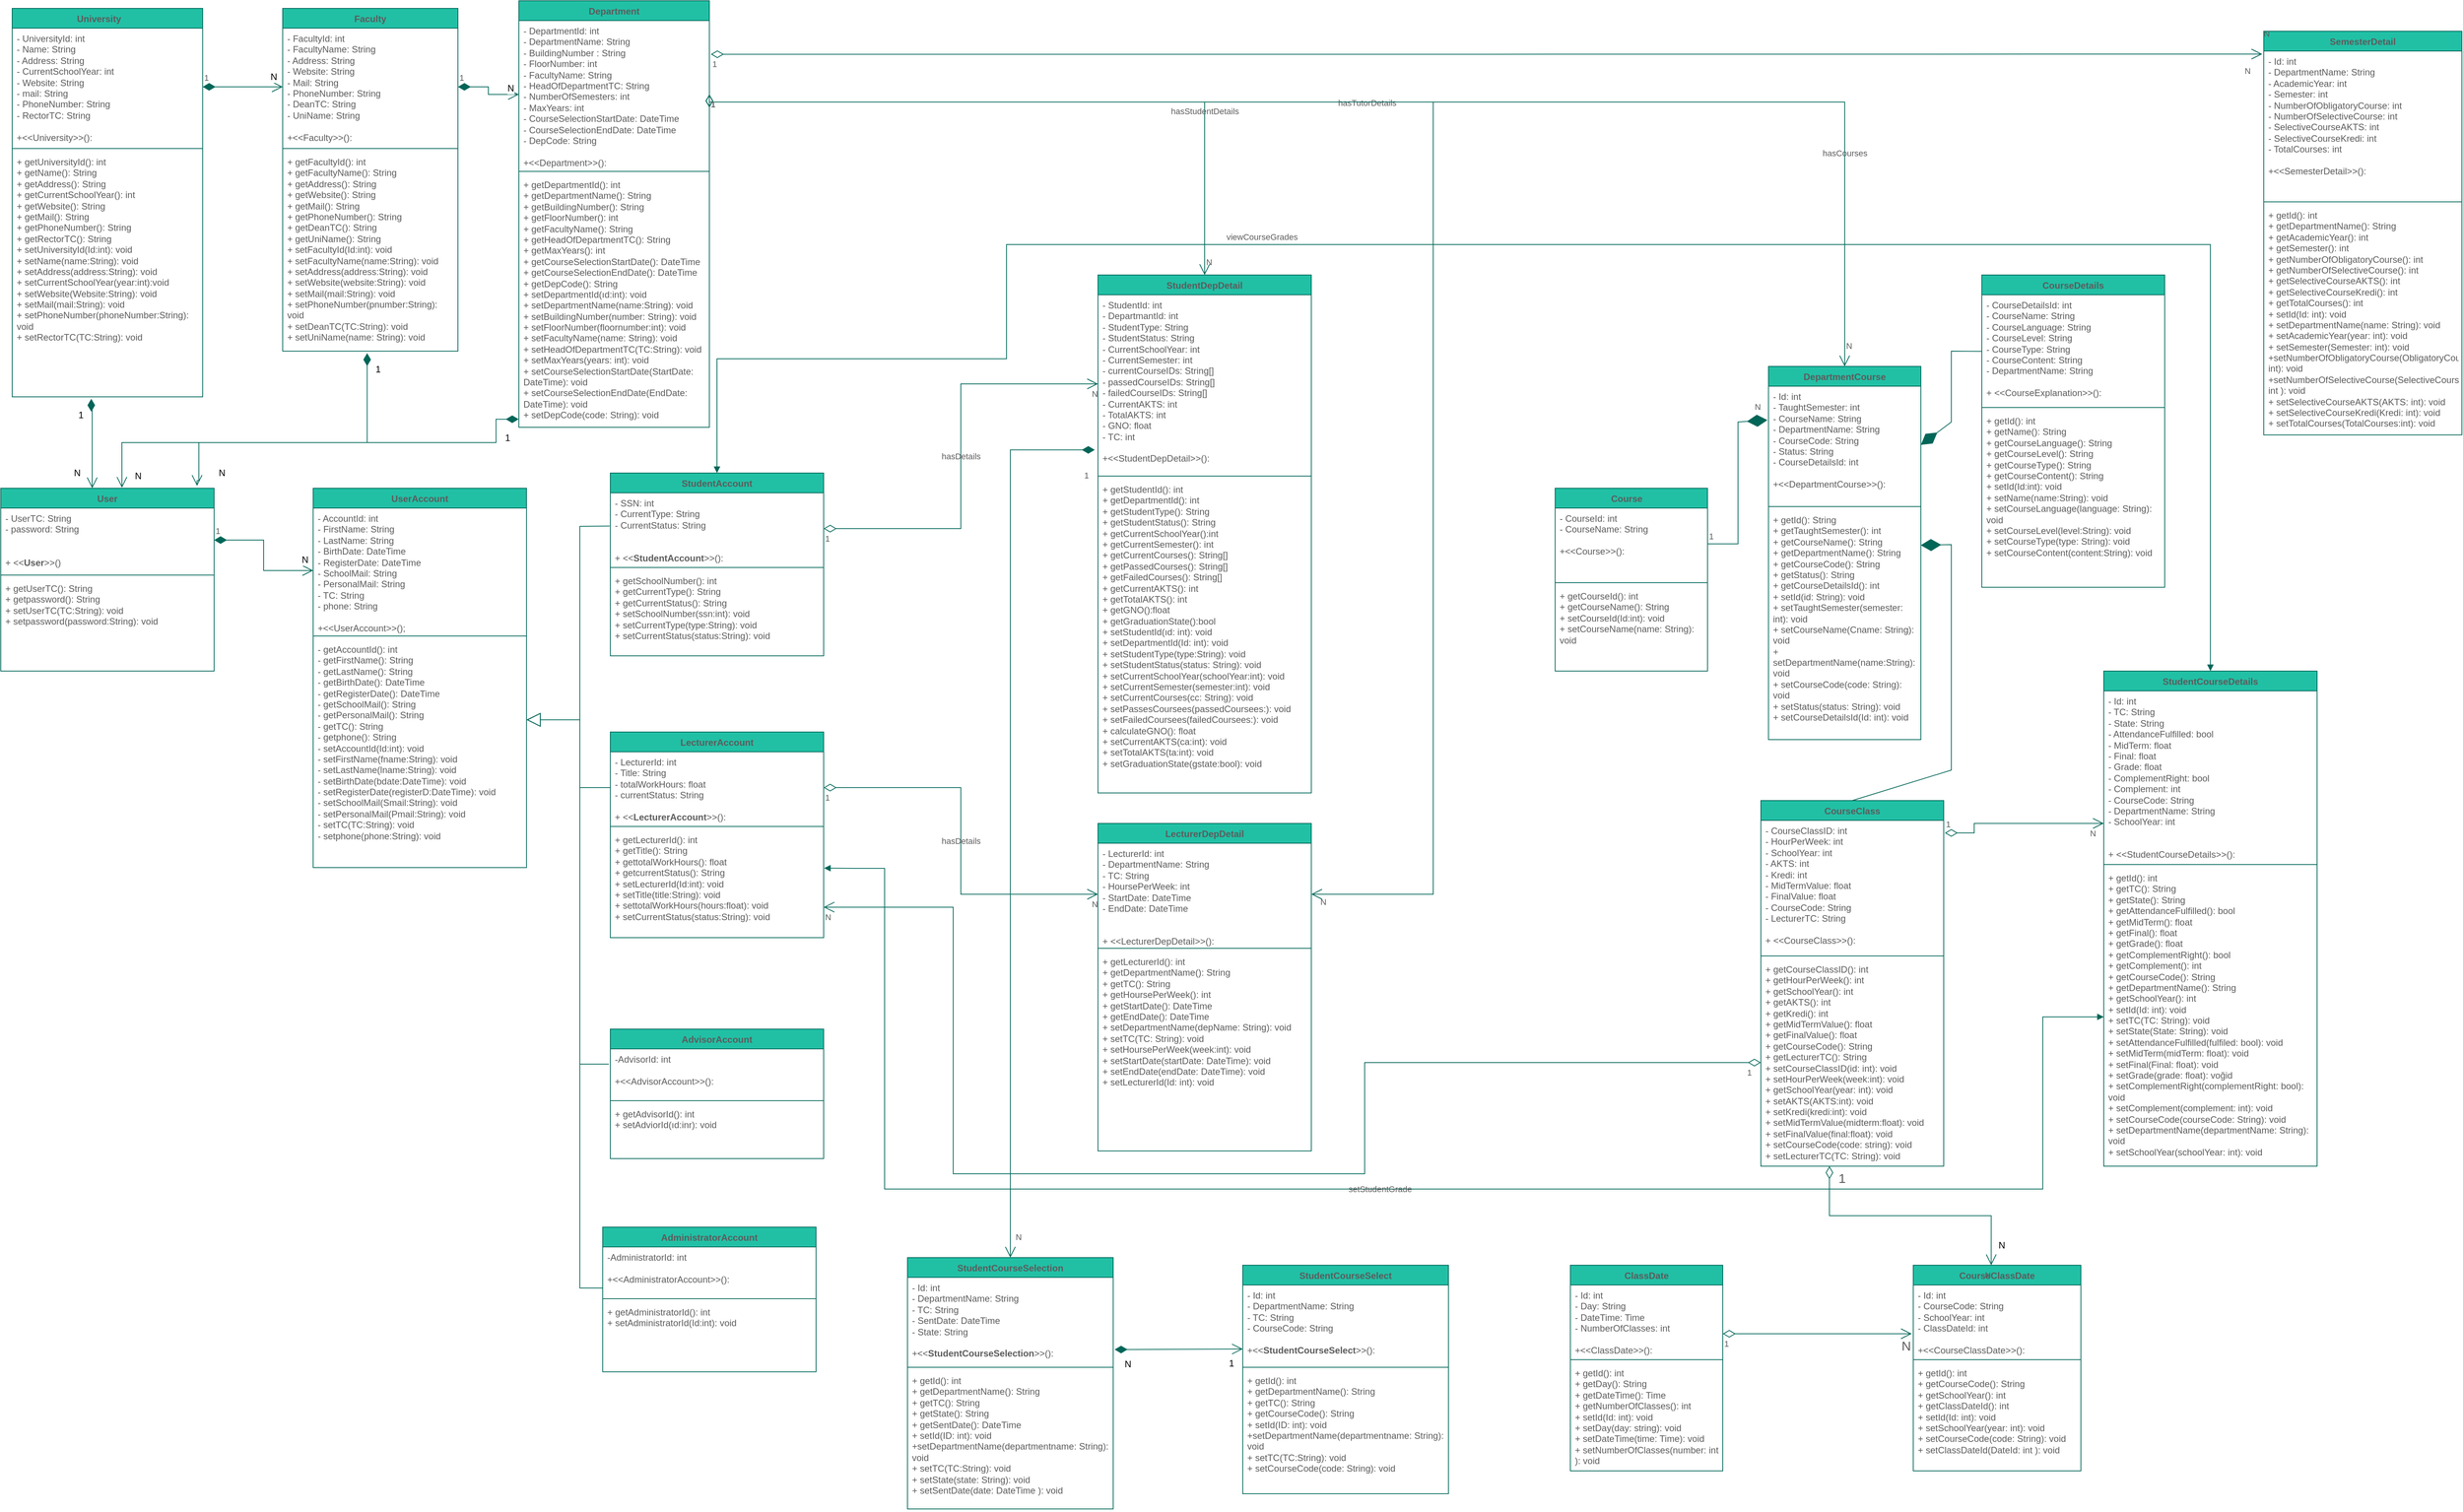 <mxfile version="24.4.13" type="device">
  <diagram name="Page-1" id="0BDnvHmp4e41hQNBjY2y">
    <mxGraphModel dx="4118" dy="2098" grid="1" gridSize="10" guides="1" tooltips="1" connect="1" arrows="1" fold="1" page="1" pageScale="1" pageWidth="3300" pageHeight="2339" math="0" shadow="0">
      <root>
        <mxCell id="0" />
        <mxCell id="1" parent="0" />
        <mxCell id="uD7xro_-V_x7wngqfkr_-1" value="UserAccount" style="swimlane;fontStyle=1;align=center;verticalAlign=top;childLayout=stackLayout;horizontal=1;startSize=26;horizontalStack=0;resizeParent=1;resizeParentMax=0;resizeLast=0;collapsible=1;marginBottom=0;whiteSpace=wrap;html=1;labelBackgroundColor=none;fillColor=#21C0A5;strokeColor=#006658;fontColor=#5C5C5C;" parent="1" vertex="1">
          <mxGeometry x="450" y="640" width="280" height="498" as="geometry" />
        </mxCell>
        <mxCell id="uD7xro_-V_x7wngqfkr_-2" value="- AccountId: int&lt;div data-sider-select-id=&quot;4407d347-5827-4aab-94fe-731d5e60e205&quot;&gt;- FirstName: String&lt;br&gt;&lt;/div&gt;&lt;div data-sider-select-id=&quot;4407d347-5827-4aab-94fe-731d5e60e205&quot;&gt;- LastName: String&lt;br&gt;&lt;/div&gt;&lt;div&gt;- BirthDate: DateTime&lt;/div&gt;&lt;div&gt;- RegisterDate: DateTime&lt;/div&gt;&lt;div data-sider-select-id=&quot;62cc902e-5606-45ce-99e5-c4f5c0370c5b&quot;&gt;- SchoolMail: String&lt;/div&gt;&lt;div data-sider-select-id=&quot;62cc902e-5606-45ce-99e5-c4f5c0370c5b&quot;&gt;- PersonalMail: String&lt;br&gt;&lt;/div&gt;&lt;div data-sider-select-id=&quot;8bd549fe-1a7b-4c33-831f-a06e257aa104&quot;&gt;- TC: String&lt;/div&gt;&lt;div&gt;- phone: String&lt;/div&gt;&lt;div&gt;&lt;br&gt;&lt;/div&gt;&lt;div&gt;+&amp;lt;&amp;lt;UserAccount&amp;gt;&amp;gt;();&lt;/div&gt;" style="text;strokeColor=none;fillColor=none;align=left;verticalAlign=top;spacingLeft=4;spacingRight=4;overflow=hidden;rotatable=0;points=[[0,0.5],[1,0.5]];portConstraint=eastwest;whiteSpace=wrap;html=1;labelBackgroundColor=none;fontColor=#5C5C5C;" parent="uD7xro_-V_x7wngqfkr_-1" vertex="1">
          <mxGeometry y="26" width="280" height="164" as="geometry" />
        </mxCell>
        <mxCell id="uD7xro_-V_x7wngqfkr_-3" value="" style="line;strokeWidth=1;fillColor=none;align=left;verticalAlign=middle;spacingTop=-1;spacingLeft=3;spacingRight=3;rotatable=0;labelPosition=right;points=[];portConstraint=eastwest;strokeColor=#006658;labelBackgroundColor=none;fontColor=#5C5C5C;" parent="uD7xro_-V_x7wngqfkr_-1" vertex="1">
          <mxGeometry y="190" width="280" height="8" as="geometry" />
        </mxCell>
        <mxCell id="uD7xro_-V_x7wngqfkr_-4" value="&lt;div data-sider-select-id=&quot;fc361fc3-beb3-42de-9c12-508e2daf6551&quot;&gt;- getAccountId(): int&lt;div data-sider-select-id=&quot;4407d347-5827-4aab-94fe-731d5e60e205&quot;&gt;- getFirstName(): String&lt;br&gt;&lt;/div&gt;&lt;div data-sider-select-id=&quot;4407d347-5827-4aab-94fe-731d5e60e205&quot;&gt;- getLastName(): String&lt;br&gt;&lt;/div&gt;&lt;div data-sider-select-id=&quot;ebbecc61-d622-45bc-ba40-728edced9803&quot;&gt;- getBirthDate(): DateTime&lt;/div&gt;&lt;div&gt;- getRegisterDate(): DateTime&lt;/div&gt;&lt;div data-sider-select-id=&quot;62cc902e-5606-45ce-99e5-c4f5c0370c5b&quot;&gt;- getSchoolMail(): String&lt;/div&gt;&lt;div data-sider-select-id=&quot;62cc902e-5606-45ce-99e5-c4f5c0370c5b&quot;&gt;- getPersonalMail(): String&lt;br&gt;&lt;/div&gt;&lt;div data-sider-select-id=&quot;8bd549fe-1a7b-4c33-831f-a06e257aa104&quot;&gt;- getTC(): String&lt;/div&gt;&lt;div&gt;- getphone(): String&lt;/div&gt;&lt;div&gt;- setAccountId(Id:int): void&lt;div data-sider-select-id=&quot;4407d347-5827-4aab-94fe-731d5e60e205&quot;&gt;- setFirstName(fname:String): void&lt;br&gt;&lt;/div&gt;&lt;div data-sider-select-id=&quot;4407d347-5827-4aab-94fe-731d5e60e205&quot;&gt;- setLastName(lname:&lt;span style=&quot;background-color: initial;&quot;&gt;String&lt;/span&gt;&lt;span style=&quot;background-color: initial;&quot;&gt;): void&amp;nbsp;&lt;/span&gt;&lt;/div&gt;&lt;div&gt;- setBirthDate(bdate:DateTime): void&lt;/div&gt;&lt;div&gt;- setRegisterDate(registerD:DateTime): void&lt;/div&gt;&lt;div data-sider-select-id=&quot;62cc902e-5606-45ce-99e5-c4f5c0370c5b&quot;&gt;- setSchoolMail(Smail:String): void&lt;/div&gt;&lt;div data-sider-select-id=&quot;62cc902e-5606-45ce-99e5-c4f5c0370c5b&quot;&gt;- setPersonalMail(Pmail:String): void&lt;br&gt;&lt;/div&gt;&lt;div data-sider-select-id=&quot;8bd549fe-1a7b-4c33-831f-a06e257aa104&quot;&gt;- setTC(TC:String): void&lt;/div&gt;&lt;div&gt;- setphone(phone:String): void&lt;/div&gt;&lt;/div&gt;&lt;/div&gt;" style="text;strokeColor=none;fillColor=none;align=left;verticalAlign=top;spacingLeft=4;spacingRight=4;overflow=hidden;rotatable=0;points=[[0,0.5],[1,0.5]];portConstraint=eastwest;whiteSpace=wrap;html=1;labelBackgroundColor=none;fontColor=#5C5C5C;" parent="uD7xro_-V_x7wngqfkr_-1" vertex="1">
          <mxGeometry y="198" width="280" height="300" as="geometry" />
        </mxCell>
        <mxCell id="uD7xro_-V_x7wngqfkr_-5" value="StudentAccount" style="swimlane;fontStyle=1;align=center;verticalAlign=top;childLayout=stackLayout;horizontal=1;startSize=26;horizontalStack=0;resizeParent=1;resizeParentMax=0;resizeLast=0;collapsible=1;marginBottom=0;whiteSpace=wrap;html=1;labelBackgroundColor=none;fillColor=#21C0A5;strokeColor=#006658;fontColor=#5C5C5C;" parent="1" vertex="1">
          <mxGeometry x="840" y="620" width="280" height="240" as="geometry" />
        </mxCell>
        <mxCell id="uD7xro_-V_x7wngqfkr_-6" value="- SSN: int&lt;div&gt;- CurrentType: String&lt;br&gt;&lt;div&gt;- CurrentStatus: String&lt;/div&gt;&lt;/div&gt;&lt;div&gt;&lt;br&gt;&lt;/div&gt;&lt;div&gt;&lt;br&gt;&lt;/div&gt;&lt;div&gt;&lt;div data-sider-select-id=&quot;f8b6bf96-1f82-4704-bffa-21a5291a859a&quot;&gt;+ &amp;lt;&amp;lt;&lt;b&gt;StudentAccount&lt;/b&gt;&amp;gt;&amp;gt;():&lt;/div&gt;&lt;div&gt;&lt;br&gt;&lt;/div&gt;&lt;div&gt;&lt;/div&gt;&lt;/div&gt;" style="text;strokeColor=none;fillColor=none;align=left;verticalAlign=top;spacingLeft=4;spacingRight=4;overflow=hidden;rotatable=0;points=[[0,0.5],[1,0.5]];portConstraint=eastwest;whiteSpace=wrap;html=1;labelBackgroundColor=none;fontColor=#5C5C5C;" parent="uD7xro_-V_x7wngqfkr_-5" vertex="1">
          <mxGeometry y="26" width="280" height="94" as="geometry" />
        </mxCell>
        <mxCell id="uD7xro_-V_x7wngqfkr_-7" value="" style="line;strokeWidth=1;fillColor=none;align=left;verticalAlign=middle;spacingTop=-1;spacingLeft=3;spacingRight=3;rotatable=0;labelPosition=right;points=[];portConstraint=eastwest;strokeColor=#006658;labelBackgroundColor=none;fontColor=#5C5C5C;" parent="uD7xro_-V_x7wngqfkr_-5" vertex="1">
          <mxGeometry y="120" width="280" height="8" as="geometry" />
        </mxCell>
        <mxCell id="uD7xro_-V_x7wngqfkr_-8" value="&lt;div data-sider-select-id=&quot;9579f348-93ef-4612-93f1-10a2e39cf560&quot;&gt;&lt;span data-sider-select-id=&quot;e6eb32f3-9053-436c-8327-b952fa71b113&quot; style=&quot;background-color: initial;&quot;&gt;+ getSchoolNumber(): int&lt;/span&gt;&lt;br&gt;&lt;/div&gt;&lt;div data-sider-select-id=&quot;9579f348-93ef-4612-93f1-10a2e39cf560&quot;&gt;&lt;span data-sider-select-id=&quot;e6eb32f3-9053-436c-8327-b952fa71b113&quot; style=&quot;background-color: initial;&quot;&gt;+ getCurrentType(): String&lt;br&gt;&lt;/span&gt;&lt;/div&gt;&lt;div data-sider-select-id=&quot;9579f348-93ef-4612-93f1-10a2e39cf560&quot;&gt;&lt;span data-sider-select-id=&quot;e6eb32f3-9053-436c-8327-b952fa71b113&quot; style=&quot;background-color: initial;&quot;&gt;+ getCurrentStatus&lt;/span&gt;&lt;span data-sider-select-id=&quot;45852cec-4f67-484b-836b-3af9b6361191&quot; style=&quot;background-color: initial;&quot;&gt;(): String&lt;/span&gt;&lt;/div&gt;&lt;div&gt;&lt;div data-sider-select-id=&quot;2276f474-3722-45e2-a050-777a0efd1eee&quot;&gt;+ setSchoolNumber(ssn:int): void&lt;/div&gt;&lt;div&gt;&lt;div data-sider-select-id=&quot;2276f474-3722-45e2-a050-777a0efd1eee&quot;&gt;+ setCurrentType(type:String): void&lt;/div&gt;&lt;/div&gt;&lt;div data-sider-select-id=&quot;2276f474-3722-45e2-a050-777a0efd1eee&quot;&gt;&lt;div data-sider-select-id=&quot;2276f474-3722-45e2-a050-777a0efd1eee&quot;&gt;+ setCurrentStatus(status:String): void&lt;/div&gt;&lt;/div&gt;&lt;div&gt;&lt;div&gt;&lt;div&gt;&lt;br&gt;&lt;/div&gt;&lt;/div&gt;&lt;div&gt;&lt;br&gt;&lt;/div&gt;&lt;/div&gt;&lt;/div&gt;" style="text;strokeColor=none;fillColor=none;align=left;verticalAlign=top;spacingLeft=4;spacingRight=4;overflow=hidden;rotatable=0;points=[[0,0.5],[1,0.5]];portConstraint=eastwest;whiteSpace=wrap;html=1;labelBackgroundColor=none;fontColor=#5C5C5C;" parent="uD7xro_-V_x7wngqfkr_-5" vertex="1">
          <mxGeometry y="128" width="280" height="112" as="geometry" />
        </mxCell>
        <mxCell id="uD7xro_-V_x7wngqfkr_-9" value="" style="endArrow=block;endSize=16;endFill=0;html=1;rounded=0;exitX=-0.003;exitY=0.464;exitDx=0;exitDy=0;labelBackgroundColor=none;strokeColor=#006658;fontColor=default;exitPerimeter=0;" parent="1" source="uD7xro_-V_x7wngqfkr_-6" edge="1">
          <mxGeometry width="160" relative="1" as="geometry">
            <mxPoint x="300" y="1260" as="sourcePoint" />
            <mxPoint x="730" y="944" as="targetPoint" />
            <Array as="points">
              <mxPoint x="800" y="690" />
              <mxPoint x="800" y="700" />
              <mxPoint x="800" y="944" />
            </Array>
          </mxGeometry>
        </mxCell>
        <mxCell id="uD7xro_-V_x7wngqfkr_-10" value="Course&lt;span style=&quot;white-space: pre;&quot;&gt;&#x9;&lt;/span&gt;" style="swimlane;fontStyle=1;align=center;verticalAlign=top;childLayout=stackLayout;horizontal=1;startSize=26;horizontalStack=0;resizeParent=1;resizeParentMax=0;resizeLast=0;collapsible=1;marginBottom=0;whiteSpace=wrap;html=1;labelBackgroundColor=none;fillColor=#21C0A5;strokeColor=#006658;fontColor=#5C5C5C;" parent="1" vertex="1">
          <mxGeometry x="2080" y="640" width="200" height="240" as="geometry" />
        </mxCell>
        <mxCell id="uD7xro_-V_x7wngqfkr_-11" value="&lt;div data-sider-select-id=&quot;5978899b-74d0-4c04-8e9b-4e08adf89fae&quot;&gt;&lt;div data-sider-select-id=&quot;5978899b-74d0-4c04-8e9b-4e08adf89fae&quot;&gt;- CourseId: int&lt;/div&gt;&lt;div data-sider-select-id=&quot;5978899b-74d0-4c04-8e9b-4e08adf89fae&quot;&gt;- CourseName: String&lt;/div&gt;&lt;div data-sider-select-id=&quot;5978899b-74d0-4c04-8e9b-4e08adf89fae&quot;&gt;&lt;br&gt;&lt;/div&gt;&lt;div data-sider-select-id=&quot;5978899b-74d0-4c04-8e9b-4e08adf89fae&quot;&gt;+&amp;lt;&amp;lt;Course&amp;gt;&amp;gt;():&lt;/div&gt;&lt;/div&gt;" style="text;strokeColor=none;fillColor=none;align=left;verticalAlign=top;spacingLeft=4;spacingRight=4;overflow=hidden;rotatable=0;points=[[0,0.5],[1,0.5]];portConstraint=eastwest;whiteSpace=wrap;html=1;labelBackgroundColor=none;fontColor=#5C5C5C;" parent="uD7xro_-V_x7wngqfkr_-10" vertex="1">
          <mxGeometry y="26" width="200" height="94" as="geometry" />
        </mxCell>
        <mxCell id="uD7xro_-V_x7wngqfkr_-12" value="" style="line;strokeWidth=1;fillColor=none;align=left;verticalAlign=middle;spacingTop=-1;spacingLeft=3;spacingRight=3;rotatable=0;labelPosition=right;points=[];portConstraint=eastwest;strokeColor=#006658;labelBackgroundColor=none;fontColor=#5C5C5C;" parent="uD7xro_-V_x7wngqfkr_-10" vertex="1">
          <mxGeometry y="120" width="200" height="8" as="geometry" />
        </mxCell>
        <mxCell id="uD7xro_-V_x7wngqfkr_-13" value="&lt;div data-sider-select-id=&quot;ffde2987-56f6-4ef2-abc0-418806fd4a39&quot;&gt;&lt;div&gt;&lt;div data-sider-select-id=&quot;3898fbe6-ce9d-4953-abf0-0c6ae0f247ed&quot;&gt;+ getCourseId(): int&lt;/div&gt;&lt;/div&gt;&lt;div data-sider-select-id=&quot;3898fbe6-ce9d-4953-abf0-0c6ae0f247ed&quot;&gt;+ getCourseName(): String&lt;br&gt;&lt;/div&gt;&lt;div data-sider-select-id=&quot;1661848b-26b4-4908-b4a5-7f36f9df768b&quot;&gt;+ setCourseId(Id:int): void&lt;/div&gt;&lt;div data-sider-select-id=&quot;1661848b-26b4-4908-b4a5-7f36f9df768b&quot;&gt;+ setCourseName(name: String): void&lt;/div&gt;&lt;/div&gt;" style="text;strokeColor=none;fillColor=none;align=left;verticalAlign=top;spacingLeft=4;spacingRight=4;overflow=hidden;rotatable=0;points=[[0,0.5],[1,0.5]];portConstraint=eastwest;whiteSpace=wrap;html=1;labelBackgroundColor=none;fontColor=#5C5C5C;" parent="uD7xro_-V_x7wngqfkr_-10" vertex="1">
          <mxGeometry y="128" width="200" height="112" as="geometry" />
        </mxCell>
        <mxCell id="uD7xro_-V_x7wngqfkr_-14" value="LecturerAccount" style="swimlane;fontStyle=1;align=center;verticalAlign=top;childLayout=stackLayout;horizontal=1;startSize=26;horizontalStack=0;resizeParent=1;resizeParentMax=0;resizeLast=0;collapsible=1;marginBottom=0;whiteSpace=wrap;html=1;labelBackgroundColor=none;fillColor=#21C0A5;strokeColor=#006658;fontColor=#5C5C5C;" parent="1" vertex="1">
          <mxGeometry x="840" y="960" width="280" height="270" as="geometry" />
        </mxCell>
        <mxCell id="uD7xro_-V_x7wngqfkr_-15" value="&lt;div data-sider-select-id=&quot;4d326a96-2382-415f-a6bb-c2fde661ef08&quot;&gt;- LecturerId: int&lt;/div&gt;&lt;div data-sider-select-id=&quot;4d326a96-2382-415f-a6bb-c2fde661ef08&quot;&gt;- Title: String&lt;/div&gt;&lt;div&gt;- totalWorkHours: float&lt;/div&gt;&lt;div&gt;- currentStatus: String&lt;/div&gt;&lt;div&gt;&lt;br&gt;&lt;/div&gt;&lt;div style=&quot;text-align: center;&quot; data-sider-select-id=&quot;9792b44d-cd1b-466a-9594-d1616cbe702e&quot;&gt;+ &amp;lt;&amp;lt;&lt;b&gt;LecturerAccount&lt;/b&gt;&amp;gt;&amp;gt;():&lt;br&gt;&lt;/div&gt;" style="text;strokeColor=none;fillColor=none;align=left;verticalAlign=top;spacingLeft=4;spacingRight=4;overflow=hidden;rotatable=0;points=[[0,0.5],[1,0.5]];portConstraint=eastwest;whiteSpace=wrap;html=1;labelBackgroundColor=none;fontColor=#5C5C5C;" parent="uD7xro_-V_x7wngqfkr_-14" vertex="1">
          <mxGeometry y="26" width="280" height="94" as="geometry" />
        </mxCell>
        <mxCell id="uD7xro_-V_x7wngqfkr_-16" value="" style="line;strokeWidth=1;fillColor=none;align=left;verticalAlign=middle;spacingTop=-1;spacingLeft=3;spacingRight=3;rotatable=0;labelPosition=right;points=[];portConstraint=eastwest;strokeColor=#006658;labelBackgroundColor=none;fontColor=#5C5C5C;" parent="uD7xro_-V_x7wngqfkr_-14" vertex="1">
          <mxGeometry y="120" width="280" height="8" as="geometry" />
        </mxCell>
        <mxCell id="uD7xro_-V_x7wngqfkr_-17" value="&lt;div data-sider-select-id=&quot;7ed6d980-ada8-49a5-824a-b7450c590605&quot;&gt;+ getLecturerId(): int&lt;/div&gt;&lt;div&gt;&lt;div data-sider-select-id=&quot;8a5ae485-e85c-40d8-8f97-bdb0fd88e50f&quot;&gt;+ getTitle(): String&lt;/div&gt;&lt;div data-sider-select-id=&quot;8a5ae485-e85c-40d8-8f97-bdb0fd88e50f&quot;&gt;+ gettotalWorkHours(): float&lt;br&gt;&lt;/div&gt;&lt;div data-sider-select-id=&quot;8a5ae485-e85c-40d8-8f97-bdb0fd88e50f&quot;&gt;+ getcurrentStatus(): String&lt;br&gt;&lt;/div&gt;&lt;div data-sider-select-id=&quot;8b940148-cc8c-4c78-9da0-aa4d0f199412&quot;&gt;+ setLecturerId(Id:int): void&lt;/div&gt;&lt;div data-sider-select-id=&quot;8b940148-cc8c-4c78-9da0-aa4d0f199412&quot;&gt;&lt;div data-sider-select-id=&quot;8b940148-cc8c-4c78-9da0-aa4d0f199412&quot;&gt;+ setTitle(title:String): void&lt;/div&gt;&lt;/div&gt;&lt;div&gt;&lt;div data-sider-select-id=&quot;8b940148-cc8c-4c78-9da0-aa4d0f199412&quot;&gt;+ settotalWorkHours(hours:float): void&lt;/div&gt;&lt;/div&gt;&lt;div&gt;&lt;div data-sider-select-id=&quot;8b940148-cc8c-4c78-9da0-aa4d0f199412&quot;&gt;+ setCurrentStatus(status:String): void&lt;/div&gt;&lt;/div&gt;&lt;div data-sider-select-id=&quot;d4a23084-695c-49fa-9fc9-a5fa70519a9f&quot;&gt;&lt;div&gt;&lt;br&gt;&lt;/div&gt;&lt;div&gt;&lt;br&gt;&lt;/div&gt;&lt;/div&gt;&lt;/div&gt;" style="text;strokeColor=none;fillColor=none;align=left;verticalAlign=top;spacingLeft=4;spacingRight=4;overflow=hidden;rotatable=0;points=[[0,0.5],[1,0.5]];portConstraint=eastwest;whiteSpace=wrap;html=1;labelBackgroundColor=none;fontColor=#5C5C5C;" parent="uD7xro_-V_x7wngqfkr_-14" vertex="1">
          <mxGeometry y="128" width="280" height="142" as="geometry" />
        </mxCell>
        <mxCell id="uD7xro_-V_x7wngqfkr_-18" value="CourseClass" style="swimlane;fontStyle=1;align=center;verticalAlign=top;childLayout=stackLayout;horizontal=1;startSize=26;horizontalStack=0;resizeParent=1;resizeParentMax=0;resizeLast=0;collapsible=1;marginBottom=0;whiteSpace=wrap;html=1;labelBackgroundColor=none;fillColor=#21C0A5;strokeColor=#006658;fontColor=#5C5C5C;" parent="1" vertex="1">
          <mxGeometry x="2350" y="1050" width="240" height="480" as="geometry" />
        </mxCell>
        <mxCell id="uD7xro_-V_x7wngqfkr_-19" value="&lt;div data-sider-select-id=&quot;cefdf3b2-4a4a-4cc3-99c5-c6ec74dd2386&quot;&gt;- CourseClassID: int&lt;/div&gt;&lt;div data-sider-select-id=&quot;cefdf3b2-4a4a-4cc3-99c5-c6ec74dd2386&quot;&gt;&lt;span style=&quot;background-color: initial;&quot;&gt;- HourPerWeek: int&lt;/span&gt;&lt;/div&gt;&lt;div data-sider-select-id=&quot;cefdf3b2-4a4a-4cc3-99c5-c6ec74dd2386&quot;&gt;- SchoolYear: int&lt;/div&gt;&lt;div data-sider-select-id=&quot;9210febe-e40b-4ce6-a575-9c0851d9879f&quot;&gt;- AKTS: int&lt;/div&gt;&lt;div data-sider-select-id=&quot;9210febe-e40b-4ce6-a575-9c0851d9879f&quot;&gt;- Kredi: int&lt;/div&gt;&lt;div data-sider-select-id=&quot;9210febe-e40b-4ce6-a575-9c0851d9879f&quot;&gt;- MidTermValue: float&lt;/div&gt;&lt;div data-sider-select-id=&quot;9210febe-e40b-4ce6-a575-9c0851d9879f&quot;&gt;- FinalValue: float&lt;/div&gt;&lt;div data-sider-select-id=&quot;9210febe-e40b-4ce6-a575-9c0851d9879f&quot;&gt;- CourseCode: String&lt;/div&gt;&lt;div data-sider-select-id=&quot;9210febe-e40b-4ce6-a575-9c0851d9879f&quot;&gt;- LecturerTC: String&lt;/div&gt;&lt;div data-sider-select-id=&quot;9210febe-e40b-4ce6-a575-9c0851d9879f&quot;&gt;&lt;br&gt;&lt;/div&gt;&lt;div data-sider-select-id=&quot;9210febe-e40b-4ce6-a575-9c0851d9879f&quot;&gt;+ &amp;lt;&amp;lt;CourseClass&amp;gt;&amp;gt;():&lt;/div&gt;" style="text;strokeColor=none;fillColor=none;align=left;verticalAlign=top;spacingLeft=4;spacingRight=4;overflow=hidden;rotatable=0;points=[[0,0.5],[1,0.5]];portConstraint=eastwest;whiteSpace=wrap;html=1;labelBackgroundColor=none;fontColor=#5C5C5C;" parent="uD7xro_-V_x7wngqfkr_-18" vertex="1">
          <mxGeometry y="26" width="240" height="174" as="geometry" />
        </mxCell>
        <mxCell id="uD7xro_-V_x7wngqfkr_-20" value="" style="line;strokeWidth=1;fillColor=none;align=left;verticalAlign=middle;spacingTop=-1;spacingLeft=3;spacingRight=3;rotatable=0;labelPosition=right;points=[];portConstraint=eastwest;strokeColor=#006658;labelBackgroundColor=none;fontColor=#5C5C5C;" parent="uD7xro_-V_x7wngqfkr_-18" vertex="1">
          <mxGeometry y="200" width="240" height="8" as="geometry" />
        </mxCell>
        <mxCell id="uD7xro_-V_x7wngqfkr_-21" value="&lt;div&gt;&lt;div data-sider-select-id=&quot;cefdf3b2-4a4a-4cc3-99c5-c6ec74dd2386&quot;&gt;+ getCourseClassID(): int&lt;br&gt;&lt;/div&gt;&lt;div data-sider-select-id=&quot;9210febe-e40b-4ce6-a575-9c0851d9879f&quot;&gt;+ getHourPerWeek(): int&lt;/div&gt;&lt;div data-sider-select-id=&quot;9210febe-e40b-4ce6-a575-9c0851d9879f&quot;&gt;&lt;div data-sider-select-id=&quot;9210febe-e40b-4ce6-a575-9c0851d9879f&quot;&gt;+ getSchoolYear(): int&lt;/div&gt;&lt;/div&gt;&lt;div data-sider-select-id=&quot;9210febe-e40b-4ce6-a575-9c0851d9879f&quot;&gt;+ getAKTS(): int&lt;/div&gt;&lt;div data-sider-select-id=&quot;9210febe-e40b-4ce6-a575-9c0851d9879f&quot;&gt;+ getKredi(): int&lt;/div&gt;&lt;div data-sider-select-id=&quot;9210febe-e40b-4ce6-a575-9c0851d9879f&quot;&gt;+ getMidTermValue(): float&lt;/div&gt;&lt;div data-sider-select-id=&quot;9210febe-e40b-4ce6-a575-9c0851d9879f&quot;&gt;+ getFinalValue(): float&lt;/div&gt;&lt;/div&gt;&lt;div data-sider-select-id=&quot;9210febe-e40b-4ce6-a575-9c0851d9879f&quot;&gt;+ get&lt;span style=&quot;background-color: initial;&quot;&gt;CourseCode(): String&lt;/span&gt;&lt;/div&gt;&lt;div data-sider-select-id=&quot;9210febe-e40b-4ce6-a575-9c0851d9879f&quot;&gt;+ getLecturerTC(): String&lt;/div&gt;&lt;div data-sider-select-id=&quot;9210febe-e40b-4ce6-a575-9c0851d9879f&quot;&gt;&lt;div data-sider-select-id=&quot;cefdf3b2-4a4a-4cc3-99c5-c6ec74dd2386&quot;&gt;+ setCourseClassID(id: int): void&lt;br&gt;&lt;/div&gt;&lt;div data-sider-select-id=&quot;9210febe-e40b-4ce6-a575-9c0851d9879f&quot;&gt;+ setHourPerWeek(week:int): void&lt;/div&gt;&lt;div data-sider-select-id=&quot;9210febe-e40b-4ce6-a575-9c0851d9879f&quot;&gt;+ getSchoolYear(year: int): void&lt;br&gt;&lt;/div&gt;&lt;div data-sider-select-id=&quot;9210febe-e40b-4ce6-a575-9c0851d9879f&quot;&gt;+ setAKTS(AKTS:int): void&lt;/div&gt;&lt;div data-sider-select-id=&quot;9210febe-e40b-4ce6-a575-9c0851d9879f&quot;&gt;+ setKredi(kredi:int): void&lt;/div&gt;&lt;div data-sider-select-id=&quot;9210febe-e40b-4ce6-a575-9c0851d9879f&quot;&gt;+ setMidTermValue(midterm:float): void&lt;/div&gt;&lt;div data-sider-select-id=&quot;9210febe-e40b-4ce6-a575-9c0851d9879f&quot;&gt;+ setFinalValue(final:float): void&lt;/div&gt;&lt;div data-sider-select-id=&quot;9210febe-e40b-4ce6-a575-9c0851d9879f&quot;&gt;+ set&lt;span style=&quot;background-color: initial;&quot;&gt;CourseCode(code: string): void&lt;/span&gt;&lt;br&gt;&lt;/div&gt;&lt;div data-sider-select-id=&quot;9210febe-e40b-4ce6-a575-9c0851d9879f&quot;&gt;+ setLecturerTC(TC: String): void&lt;span style=&quot;background-color: initial;&quot;&gt;&lt;br&gt;&lt;/span&gt;&lt;/div&gt;&lt;/div&gt;" style="text;strokeColor=none;fillColor=none;align=left;verticalAlign=top;spacingLeft=4;spacingRight=4;overflow=hidden;rotatable=0;points=[[0,0.5],[1,0.5]];portConstraint=eastwest;whiteSpace=wrap;html=1;labelBackgroundColor=none;fontColor=#5C5C5C;" parent="uD7xro_-V_x7wngqfkr_-18" vertex="1">
          <mxGeometry y="208" width="240" height="272" as="geometry" />
        </mxCell>
        <mxCell id="uD7xro_-V_x7wngqfkr_-22" value="" style="endArrow=block;endSize=16;endFill=0;html=1;rounded=0;exitX=0;exitY=0.5;exitDx=0;exitDy=0;labelBackgroundColor=none;strokeColor=#006658;fontColor=default;" parent="1" source="uD7xro_-V_x7wngqfkr_-15" edge="1">
          <mxGeometry width="160" relative="1" as="geometry">
            <mxPoint x="919" y="1220" as="sourcePoint" />
            <mxPoint x="730" y="944" as="targetPoint" />
            <Array as="points">
              <mxPoint x="800" y="1033" />
              <mxPoint x="800" y="944" />
            </Array>
          </mxGeometry>
        </mxCell>
        <mxCell id="uD7xro_-V_x7wngqfkr_-23" value="StudentDepDetail" style="swimlane;fontStyle=1;align=center;verticalAlign=top;childLayout=stackLayout;horizontal=1;startSize=26;horizontalStack=0;resizeParent=1;resizeParentMax=0;resizeLast=0;collapsible=1;marginBottom=0;whiteSpace=wrap;html=1;labelBackgroundColor=none;fillColor=#21C0A5;strokeColor=#006658;fontColor=#5C5C5C;" parent="1" vertex="1">
          <mxGeometry x="1480" y="360" width="280" height="680" as="geometry" />
        </mxCell>
        <mxCell id="uD7xro_-V_x7wngqfkr_-24" value="&lt;div data-sider-select-id=&quot;f96e78ef-f11c-45f9-8aa7-045c808922df&quot;&gt;- StudentId: int&lt;/div&gt;&lt;div&gt;- DepartmantId: int&lt;/div&gt;&lt;div&gt;- StudentType: String&lt;/div&gt;&lt;div&gt;- StudentStatus: String&lt;/div&gt;&lt;div&gt;- CurrentSchoolYear: int&lt;/div&gt;&lt;div&gt;- CurrentSemester: int&lt;/div&gt;- currentCourseIDs: String[]&lt;div&gt;- passedCourseIDs: String[]&lt;/div&gt;&lt;div&gt;- failedCourseIDs: String[]&lt;/div&gt;&lt;div&gt;&lt;span style=&quot;background-color: initial;&quot;&gt;- CurrentAKTS: int&lt;/span&gt;&lt;br&gt;&lt;/div&gt;&lt;div&gt;- TotalAKTS: int&lt;/div&gt;&lt;div&gt;&lt;div&gt;&lt;span style=&quot;background-color: initial;&quot;&gt;- GNO: float&lt;/span&gt;&lt;/div&gt;&lt;/div&gt;&lt;div&gt;&lt;span style=&quot;background-color: initial;&quot;&gt;- TC: int&lt;/span&gt;&lt;/div&gt;&lt;div&gt;&lt;span style=&quot;background-color: initial;&quot;&gt;&lt;br&gt;&lt;/span&gt;&lt;/div&gt;&lt;div&gt;+&amp;lt;&amp;lt;StudentDepDetail&amp;gt;&amp;gt;():&lt;/div&gt;" style="text;strokeColor=none;fillColor=none;align=left;verticalAlign=top;spacingLeft=4;spacingRight=4;overflow=hidden;rotatable=0;points=[[0,0.5],[1,0.5]];portConstraint=eastwest;whiteSpace=wrap;html=1;labelBackgroundColor=none;fontColor=#5C5C5C;" parent="uD7xro_-V_x7wngqfkr_-23" vertex="1">
          <mxGeometry y="26" width="280" height="234" as="geometry" />
        </mxCell>
        <mxCell id="uD7xro_-V_x7wngqfkr_-25" value="" style="line;strokeWidth=1;fillColor=none;align=left;verticalAlign=middle;spacingTop=-1;spacingLeft=3;spacingRight=3;rotatable=0;labelPosition=right;points=[];portConstraint=eastwest;strokeColor=#006658;labelBackgroundColor=none;fontColor=#5C5C5C;" parent="uD7xro_-V_x7wngqfkr_-23" vertex="1">
          <mxGeometry y="260" width="280" height="8" as="geometry" />
        </mxCell>
        <mxCell id="uD7xro_-V_x7wngqfkr_-26" value="&lt;div data-sider-select-id=&quot;092efe05-998f-40f3-99b7-d98213badddd&quot;&gt;&lt;div data-sider-select-id=&quot;092efe05-998f-40f3-99b7-d98213badddd&quot;&gt;&lt;span style=&quot;background-color: initial;&quot;&gt;+ getStudentId(): int&lt;/span&gt;&lt;br&gt;&lt;/div&gt;&lt;div&gt;+ getDepartmentId(): int&lt;br&gt;&lt;/div&gt;&lt;div&gt;+ getStudentType(): String&lt;/div&gt;&lt;div&gt;+ getStudentStatus(): String&lt;/div&gt;&lt;div&gt;+ getCurrentSchoolYear():int&lt;br&gt;&lt;/div&gt;&lt;div&gt;+ getCurrentSemester(): int&lt;/div&gt;&lt;div&gt;+ getCurrentCourses(): String[]&lt;/div&gt;&lt;div&gt;+ getPassedCourses(): String[]&lt;/div&gt;&lt;div&gt;+ getFailedCourses(): String[]&lt;/div&gt;&lt;div&gt;&lt;div&gt;&lt;span style=&quot;background-color: initial;&quot;&gt;+ getCurrentAKTS(): int&lt;/span&gt;&lt;/div&gt;&lt;div&gt;&lt;span style=&quot;background-color: initial;&quot;&gt;+ getTotalAKTS(): int&lt;/span&gt;&lt;/div&gt;&lt;/div&gt;&lt;div&gt;+ getGNO():float&lt;/div&gt;&lt;div&gt;+ getGraduationState():bool&lt;/div&gt;&lt;div&gt;+ setStudentId(ıd: int): void&lt;br&gt;&lt;/div&gt;&lt;div&gt;+ setDepartmentId(Id: int): void&lt;/div&gt;&lt;div&gt;+ setStudentType(type:String): void&lt;/div&gt;&lt;div&gt;+ setStudentStatus(status: String): void&lt;/div&gt;&lt;div&gt;&lt;div&gt;&lt;div&gt;+ setCurrentSchoolYear(schoolYear&lt;span style=&quot;background-color: initial;&quot;&gt;:int&lt;/span&gt;&lt;span style=&quot;background-color: initial;&quot;&gt;): void&lt;/span&gt;&lt;/div&gt;&lt;div&gt;+ setCurrentSemester(semester&lt;span style=&quot;background-color: initial;&quot;&gt;:int&lt;/span&gt;&lt;span style=&quot;background-color: initial;&quot;&gt;)&lt;/span&gt;&lt;span style=&quot;background-color: initial;&quot;&gt;: void&lt;/span&gt;&lt;/div&gt;&lt;/div&gt;&lt;div&gt;+ setCurrentCourses(cc: String)&lt;span style=&quot;background-color: initial;&quot;&gt;: void&lt;/span&gt;&lt;/div&gt;&lt;div&gt;+ setPassesCoursees(passedCoursees:)&lt;span style=&quot;background-color: initial;&quot;&gt;: void&lt;/span&gt;&lt;/div&gt;&lt;div&gt;+ setFailedCoursees(failedCoursees:): void&lt;/div&gt;&lt;/div&gt;&lt;div&gt;+ calculateGNO(): float&lt;/div&gt;&lt;div&gt;&lt;span style=&quot;background-color: initial;&quot;&gt;+ setCurrentAKTS(ca:&lt;/span&gt;&lt;span style=&quot;background-color: initial;&quot;&gt;int&lt;/span&gt;&lt;span style=&quot;background-color: initial;&quot;&gt;)&lt;/span&gt;&lt;span style=&quot;background-color: initial;&quot;&gt;: void&lt;/span&gt;&lt;/div&gt;&lt;div&gt;&lt;span style=&quot;background-color: initial;&quot;&gt;+ setTotalAKTS(ta:&lt;/span&gt;&lt;span style=&quot;background-color: initial;&quot;&gt;int&lt;/span&gt;&lt;span style=&quot;background-color: initial;&quot;&gt;)&lt;/span&gt;&lt;span style=&quot;background-color: initial;&quot;&gt;: void&lt;/span&gt;&lt;/div&gt;&lt;div&gt;&lt;span style=&quot;background-color: initial;&quot;&gt;+ s&lt;/span&gt;etGraduationState&lt;span style=&quot;background-color: initial;&quot;&gt;(gstate:bool): void&lt;/span&gt;&lt;/div&gt;&lt;/div&gt;" style="text;strokeColor=none;fillColor=none;align=left;verticalAlign=top;spacingLeft=4;spacingRight=4;overflow=hidden;rotatable=0;points=[[0,0.5],[1,0.5]];portConstraint=eastwest;whiteSpace=wrap;html=1;labelBackgroundColor=none;fontColor=#5C5C5C;" parent="uD7xro_-V_x7wngqfkr_-23" vertex="1">
          <mxGeometry y="268" width="280" height="412" as="geometry" />
        </mxCell>
        <mxCell id="uD7xro_-V_x7wngqfkr_-27" value="CourseDetails" style="swimlane;fontStyle=1;align=center;verticalAlign=top;childLayout=stackLayout;horizontal=1;startSize=26;horizontalStack=0;resizeParent=1;resizeParentMax=0;resizeLast=0;collapsible=1;marginBottom=0;whiteSpace=wrap;html=1;labelBackgroundColor=none;fillColor=#21C0A5;strokeColor=#006658;fontColor=#5C5C5C;" parent="1" vertex="1">
          <mxGeometry x="2640" y="360" width="240" height="410" as="geometry" />
        </mxCell>
        <mxCell id="uD7xro_-V_x7wngqfkr_-28" value="&lt;div data-sider-select-id=&quot;e7e1b125-0d95-4fcf-bffc-712faa0a1368&quot;&gt;&lt;div data-sider-select-id=&quot;e7e1b125-0d95-4fcf-bffc-712faa0a1368&quot;&gt;- CourseDetailsId: int&lt;/div&gt;- CourseName: String&lt;div data-sider-select-id=&quot;9587d084-6dbc-48fc-8ab2-5a5a3cc5068d&quot;&gt;- CourseLanguage: String&lt;div data-sider-select-id=&quot;2bb0a533-ba01-4e8d-858a-650f5f708753&quot;&gt;- CourseLevel: String&lt;/div&gt;&lt;div data-sider-select-id=&quot;0b21a946-96f5-46fe-a833-912b8067c0aa&quot;&gt;- CourseType: String&lt;/div&gt;&lt;div data-sider-select-id=&quot;4fda2e25-c6ac-423b-8773-eb0bc57503a6&quot;&gt;- CourseContent: String&lt;/div&gt;&lt;/div&gt;&lt;div data-sider-select-id=&quot;7a4aff4a-74e6-4f9e-8e1c-4c7da53a5fc5&quot;&gt;- DepartmentName: String&lt;/div&gt;&lt;div&gt;&lt;br&gt;&lt;/div&gt;&lt;div&gt;+ &amp;lt;&amp;lt;CourseExplanation&amp;gt;&amp;gt;():&lt;/div&gt;&lt;/div&gt;" style="text;strokeColor=none;fillColor=none;align=left;verticalAlign=top;spacingLeft=4;spacingRight=4;overflow=hidden;rotatable=0;points=[[0,0.5],[1,0.5]];portConstraint=eastwest;whiteSpace=wrap;html=1;labelBackgroundColor=none;fontColor=#5C5C5C;" parent="uD7xro_-V_x7wngqfkr_-27" vertex="1">
          <mxGeometry y="26" width="240" height="144" as="geometry" />
        </mxCell>
        <mxCell id="uD7xro_-V_x7wngqfkr_-29" value="" style="line;strokeWidth=1;fillColor=none;align=left;verticalAlign=middle;spacingTop=-1;spacingLeft=3;spacingRight=3;rotatable=0;labelPosition=right;points=[];portConstraint=eastwest;strokeColor=#006658;labelBackgroundColor=none;fontColor=#5C5C5C;" parent="uD7xro_-V_x7wngqfkr_-27" vertex="1">
          <mxGeometry y="170" width="240" height="8" as="geometry" />
        </mxCell>
        <mxCell id="uD7xro_-V_x7wngqfkr_-30" value="&lt;div data-sider-select-id=&quot;e7e1b125-0d95-4fcf-bffc-712faa0a1368&quot;&gt;&lt;div data-sider-select-id=&quot;e7e1b125-0d95-4fcf-bffc-712faa0a1368&quot;&gt;+ getId(): int&lt;/div&gt;+ getName(): String&lt;div data-sider-select-id=&quot;9587d084-6dbc-48fc-8ab2-5a5a3cc5068d&quot;&gt;+ getCourseLanguage(): String&lt;div data-sider-select-id=&quot;2bb0a533-ba01-4e8d-858a-650f5f708753&quot;&gt;+ getCourseLevel(): String&lt;/div&gt;&lt;div data-sider-select-id=&quot;0b21a946-96f5-46fe-a833-912b8067c0aa&quot;&gt;+ getCourseType(): String&lt;/div&gt;&lt;div data-sider-select-id=&quot;4fda2e25-c6ac-423b-8773-eb0bc57503a6&quot;&gt;+ getCourseContent(): String&lt;/div&gt;&lt;/div&gt;&lt;div data-sider-select-id=&quot;5510c469-a171-4836-a4ba-0f10947def4b&quot;&gt;&lt;div data-sider-select-id=&quot;e7e1b125-0d95-4fcf-bffc-712faa0a1368&quot;&gt;+ setId(Id:int): void&lt;/div&gt;+ setName(name:String): void&lt;div data-sider-select-id=&quot;9587d084-6dbc-48fc-8ab2-5a5a3cc5068d&quot;&gt;+ setCourseLanguage(language: String): void&lt;div data-sider-select-id=&quot;2bb0a533-ba01-4e8d-858a-650f5f708753&quot;&gt;+ setCourseLevel(level:String): void&lt;/div&gt;&lt;div data-sider-select-id=&quot;0b21a946-96f5-46fe-a833-912b8067c0aa&quot;&gt;+ setCourseType(type: String): void&lt;/div&gt;&lt;div data-sider-select-id=&quot;4fda2e25-c6ac-423b-8773-eb0bc57503a6&quot;&gt;+ setCourseContent(content:String): void&lt;/div&gt;&lt;/div&gt;&lt;div data-sider-select-id=&quot;5510c469-a171-4836-a4ba-0f10947def4b&quot;&gt;&lt;br&gt;&lt;/div&gt;&lt;/div&gt;&lt;/div&gt;" style="text;strokeColor=none;fillColor=none;align=left;verticalAlign=top;spacingLeft=4;spacingRight=4;overflow=hidden;rotatable=0;points=[[0,0.5],[1,0.5]];portConstraint=eastwest;whiteSpace=wrap;html=1;labelBackgroundColor=none;fontColor=#5C5C5C;" parent="uD7xro_-V_x7wngqfkr_-27" vertex="1">
          <mxGeometry y="178" width="240" height="232" as="geometry" />
        </mxCell>
        <mxCell id="uD7xro_-V_x7wngqfkr_-31" value="Faculty" style="swimlane;fontStyle=1;align=center;verticalAlign=top;childLayout=stackLayout;horizontal=1;startSize=26;horizontalStack=0;resizeParent=1;resizeParentMax=0;resizeLast=0;collapsible=1;marginBottom=0;whiteSpace=wrap;html=1;labelBackgroundColor=none;fillColor=#21C0A5;strokeColor=#006658;fontColor=#5C5C5C;" parent="1" vertex="1">
          <mxGeometry x="410" y="10" width="230" height="450" as="geometry" />
        </mxCell>
        <mxCell id="uD7xro_-V_x7wngqfkr_-32" value="&lt;div data-sider-select-id=&quot;939029f3-9b22-4629-add4-f6a4fbf43940&quot;&gt;- FacultyId: int&lt;/div&gt;- FacultyName: String&lt;div data-sider-select-id=&quot;6189d0d8-7c25-4bf4-91ec-291dd08875af&quot;&gt;- Address: String&lt;/div&gt;&lt;div&gt;&lt;div data-sider-select-id=&quot;b98007c1-0edd-4025-acb4-4b958bde3791&quot;&gt;- Website: String&lt;/div&gt;&lt;div data-sider-select-id=&quot;063cd497-bc02-49b1-ba73-cf26518c9fba&quot;&gt;- Mail: String&lt;/div&gt;&lt;div&gt;- PhoneNumber: String&lt;/div&gt;&lt;/div&gt;&lt;div data-sider-select-id=&quot;29948bb4-90fc-4eb0-945a-943bb937e375&quot;&gt;- DeanTC: String&lt;/div&gt;&lt;div data-sider-select-id=&quot;9e089491-ef58-42f3-af44-322333032c33&quot;&gt;- UniName: String&lt;/div&gt;&lt;div data-sider-select-id=&quot;9e089491-ef58-42f3-af44-322333032c33&quot;&gt;&lt;br&gt;&lt;/div&gt;&lt;div data-sider-select-id=&quot;9e089491-ef58-42f3-af44-322333032c33&quot;&gt;+&amp;lt;&amp;lt;Faculty&amp;gt;&amp;gt;():&lt;/div&gt;" style="text;strokeColor=none;fillColor=none;align=left;verticalAlign=top;spacingLeft=4;spacingRight=4;overflow=hidden;rotatable=0;points=[[0,0.5],[1,0.5]];portConstraint=eastwest;whiteSpace=wrap;html=1;labelBackgroundColor=none;fontColor=#5C5C5C;" parent="uD7xro_-V_x7wngqfkr_-31" vertex="1">
          <mxGeometry y="26" width="230" height="154" as="geometry" />
        </mxCell>
        <mxCell id="uD7xro_-V_x7wngqfkr_-33" value="" style="line;strokeWidth=1;fillColor=none;align=left;verticalAlign=middle;spacingTop=-1;spacingLeft=3;spacingRight=3;rotatable=0;labelPosition=right;points=[];portConstraint=eastwest;strokeColor=#006658;labelBackgroundColor=none;fontColor=#5C5C5C;" parent="uD7xro_-V_x7wngqfkr_-31" vertex="1">
          <mxGeometry y="180" width="230" height="8" as="geometry" />
        </mxCell>
        <mxCell id="uD7xro_-V_x7wngqfkr_-34" value="&lt;div data-sider-select-id=&quot;939029f3-9b22-4629-add4-f6a4fbf43940&quot;&gt;+ getFacultyId(): int&lt;/div&gt;+ getFacultyName(): String&lt;div data-sider-select-id=&quot;6189d0d8-7c25-4bf4-91ec-291dd08875af&quot;&gt;+ getAddress(): String&lt;/div&gt;&lt;div&gt;&lt;div data-sider-select-id=&quot;b98007c1-0edd-4025-acb4-4b958bde3791&quot;&gt;+ getWebsite(): String&lt;/div&gt;&lt;div data-sider-select-id=&quot;063cd497-bc02-49b1-ba73-cf26518c9fba&quot;&gt;+ getMail(): String&lt;/div&gt;&lt;div&gt;+ getPhoneNumber(): String&lt;/div&gt;&lt;/div&gt;&lt;div data-sider-select-id=&quot;29948bb4-90fc-4eb0-945a-943bb937e375&quot;&gt;+ getDeanTC(): String&lt;/div&gt;&lt;div data-sider-select-id=&quot;9e089491-ef58-42f3-af44-322333032c33&quot;&gt;+ getUniName(): String&lt;/div&gt;&lt;div data-sider-select-id=&quot;9e089491-ef58-42f3-af44-322333032c33&quot;&gt;&lt;div data-sider-select-id=&quot;939029f3-9b22-4629-add4-f6a4fbf43940&quot;&gt;+ setFacultyId(Id:int): void&lt;/div&gt;+ setFacultyName(name:String): void&lt;div data-sider-select-id=&quot;6189d0d8-7c25-4bf4-91ec-291dd08875af&quot;&gt;+ setAddress(address:String): void&lt;/div&gt;&lt;div&gt;&lt;div data-sider-select-id=&quot;b98007c1-0edd-4025-acb4-4b958bde3791&quot;&gt;+ setWebsite(website:String): void&lt;/div&gt;&lt;div data-sider-select-id=&quot;063cd497-bc02-49b1-ba73-cf26518c9fba&quot;&gt;+ setMail(mail:&lt;span style=&quot;background-color: initial;&quot;&gt;String): void&lt;/span&gt;&lt;/div&gt;&lt;div&gt;+ setPhoneNumber(pnumber:String): void&lt;/div&gt;&lt;/div&gt;&lt;div data-sider-select-id=&quot;29948bb4-90fc-4eb0-945a-943bb937e375&quot;&gt;+ setDeanTC(TC:String): void&lt;/div&gt;&lt;div data-sider-select-id=&quot;9e089491-ef58-42f3-af44-322333032c33&quot;&gt;+ setUniName(name: String): void&lt;/div&gt;&lt;/div&gt;" style="text;strokeColor=none;fillColor=none;align=left;verticalAlign=top;spacingLeft=4;spacingRight=4;overflow=hidden;rotatable=0;points=[[0,0.5],[1,0.5]];portConstraint=eastwest;whiteSpace=wrap;html=1;labelBackgroundColor=none;fontColor=#5C5C5C;" parent="uD7xro_-V_x7wngqfkr_-31" vertex="1">
          <mxGeometry y="188" width="230" height="262" as="geometry" />
        </mxCell>
        <mxCell id="uD7xro_-V_x7wngqfkr_-47" value="StudentCourseDetails" style="swimlane;fontStyle=1;align=center;verticalAlign=top;childLayout=stackLayout;horizontal=1;startSize=26;horizontalStack=0;resizeParent=1;resizeParentMax=0;resizeLast=0;collapsible=1;marginBottom=0;whiteSpace=wrap;html=1;labelBackgroundColor=none;fillColor=#21C0A5;strokeColor=#006658;fontColor=#5C5C5C;" parent="1" vertex="1">
          <mxGeometry x="2800" y="880" width="280" height="650" as="geometry" />
        </mxCell>
        <mxCell id="uD7xro_-V_x7wngqfkr_-48" value="&lt;div data-sider-select-id=&quot;5827b64d-9b20-411c-8a05-a7dcee3a18b8&quot;&gt;- Id: int&lt;/div&gt;&lt;div data-sider-select-id=&quot;5827b64d-9b20-411c-8a05-a7dcee3a18b8&quot;&gt;- TC: String&lt;/div&gt;&lt;div data-sider-select-id=&quot;5827b64d-9b20-411c-8a05-a7dcee3a18b8&quot;&gt;- State: String&lt;/div&gt;&lt;div data-sider-select-id=&quot;5827b64d-9b20-411c-8a05-a7dcee3a18b8&quot;&gt;- AttendanceFulfilled: bool&lt;/div&gt;&lt;div data-sider-select-id=&quot;5827b64d-9b20-411c-8a05-a7dcee3a18b8&quot;&gt;- MidTerm: float&lt;/div&gt;&lt;div data-sider-select-id=&quot;5827b64d-9b20-411c-8a05-a7dcee3a18b8&quot;&gt;- Final: float&lt;/div&gt;&lt;div data-sider-select-id=&quot;5827b64d-9b20-411c-8a05-a7dcee3a18b8&quot;&gt;- Grade: float&lt;/div&gt;&lt;div data-sider-select-id=&quot;5827b64d-9b20-411c-8a05-a7dcee3a18b8&quot;&gt;- ComplementRight: bool&lt;/div&gt;&lt;div data-sider-select-id=&quot;5827b64d-9b20-411c-8a05-a7dcee3a18b8&quot;&gt;- Complement: int&lt;/div&gt;&lt;div data-sider-select-id=&quot;5827b64d-9b20-411c-8a05-a7dcee3a18b8&quot;&gt;- CourseCode: String&lt;/div&gt;&lt;div data-sider-select-id=&quot;5827b64d-9b20-411c-8a05-a7dcee3a18b8&quot;&gt;- DepartmentName: String&lt;/div&gt;&lt;div data-sider-select-id=&quot;5827b64d-9b20-411c-8a05-a7dcee3a18b8&quot;&gt;- SchoolYear: int&lt;/div&gt;&lt;div data-sider-select-id=&quot;5827b64d-9b20-411c-8a05-a7dcee3a18b8&quot;&gt;&lt;br&gt;&lt;/div&gt;&lt;div data-sider-select-id=&quot;5827b64d-9b20-411c-8a05-a7dcee3a18b8&quot;&gt;&lt;br&gt;&lt;/div&gt;&lt;div data-sider-select-id=&quot;5827b64d-9b20-411c-8a05-a7dcee3a18b8&quot;&gt;+ &amp;lt;&amp;lt;StudentCourseDetails&amp;gt;&amp;gt;():&lt;/div&gt;" style="text;strokeColor=none;fillColor=none;align=left;verticalAlign=top;spacingLeft=4;spacingRight=4;overflow=hidden;rotatable=0;points=[[0,0.5],[1,0.5]];portConstraint=eastwest;whiteSpace=wrap;html=1;labelBackgroundColor=none;fontColor=#5C5C5C;" parent="uD7xro_-V_x7wngqfkr_-47" vertex="1">
          <mxGeometry y="26" width="280" height="224" as="geometry" />
        </mxCell>
        <mxCell id="uD7xro_-V_x7wngqfkr_-49" value="" style="line;strokeWidth=1;fillColor=none;align=left;verticalAlign=middle;spacingTop=-1;spacingLeft=3;spacingRight=3;rotatable=0;labelPosition=right;points=[];portConstraint=eastwest;strokeColor=#006658;labelBackgroundColor=none;fontColor=#5C5C5C;" parent="uD7xro_-V_x7wngqfkr_-47" vertex="1">
          <mxGeometry y="250" width="280" height="8" as="geometry" />
        </mxCell>
        <mxCell id="uD7xro_-V_x7wngqfkr_-50" value="&lt;div data-sider-select-id=&quot;b4a3e427-fec0-42e5-96e4-297be7fd6546&quot;&gt;&lt;div data-sider-select-id=&quot;5827b64d-9b20-411c-8a05-a7dcee3a18b8&quot;&gt;+ getId(): int&lt;/div&gt;&lt;div data-sider-select-id=&quot;5827b64d-9b20-411c-8a05-a7dcee3a18b8&quot;&gt;+ getTC(): String&lt;/div&gt;&lt;div data-sider-select-id=&quot;5827b64d-9b20-411c-8a05-a7dcee3a18b8&quot;&gt;+ getState(): String&lt;/div&gt;&lt;div data-sider-select-id=&quot;5827b64d-9b20-411c-8a05-a7dcee3a18b8&quot;&gt;+ getAttendanceFulfilled(): bool&lt;/div&gt;&lt;div data-sider-select-id=&quot;5827b64d-9b20-411c-8a05-a7dcee3a18b8&quot;&gt;+ getMidTerm(): float&lt;/div&gt;&lt;div data-sider-select-id=&quot;5827b64d-9b20-411c-8a05-a7dcee3a18b8&quot;&gt;+ getFinal(): float&lt;/div&gt;&lt;div data-sider-select-id=&quot;5827b64d-9b20-411c-8a05-a7dcee3a18b8&quot;&gt;+ getGrade(): float&lt;/div&gt;&lt;div data-sider-select-id=&quot;5827b64d-9b20-411c-8a05-a7dcee3a18b8&quot;&gt;+ getComplementRight(): bool&lt;/div&gt;&lt;div data-sider-select-id=&quot;5827b64d-9b20-411c-8a05-a7dcee3a18b8&quot;&gt;+ getComplement(): int&lt;/div&gt;&lt;div data-sider-select-id=&quot;5827b64d-9b20-411c-8a05-a7dcee3a18b8&quot;&gt;+ getCourseCode(): String&lt;/div&gt;&lt;div data-sider-select-id=&quot;5827b64d-9b20-411c-8a05-a7dcee3a18b8&quot;&gt;+ getDepartmentName(): String&lt;/div&gt;&lt;div data-sider-select-id=&quot;5827b64d-9b20-411c-8a05-a7dcee3a18b8&quot;&gt;+ getSchoolYear(): int&lt;/div&gt;&lt;div data-sider-select-id=&quot;5827b64d-9b20-411c-8a05-a7dcee3a18b8&quot;&gt;&lt;div data-sider-select-id=&quot;5827b64d-9b20-411c-8a05-a7dcee3a18b8&quot;&gt;+ setId(Id:&amp;nbsp;&lt;span style=&quot;background-color: initial;&quot;&gt;int&lt;/span&gt;&lt;span style=&quot;background-color: initial;&quot;&gt;): void&amp;nbsp;&lt;/span&gt;&lt;/div&gt;&lt;div data-sider-select-id=&quot;5827b64d-9b20-411c-8a05-a7dcee3a18b8&quot;&gt;+ setTC(TC:&amp;nbsp;&lt;span style=&quot;background-color: initial;&quot;&gt;String&lt;/span&gt;&lt;span style=&quot;background-color: initial;&quot;&gt;): void&amp;nbsp;&lt;/span&gt;&lt;/div&gt;&lt;div data-sider-select-id=&quot;5827b64d-9b20-411c-8a05-a7dcee3a18b8&quot;&gt;+ setState(State:&amp;nbsp;&lt;span style=&quot;background-color: initial;&quot;&gt;String&lt;/span&gt;&lt;span style=&quot;background-color: initial;&quot;&gt;): void&lt;/span&gt;&lt;/div&gt;&lt;div data-sider-select-id=&quot;5827b64d-9b20-411c-8a05-a7dcee3a18b8&quot;&gt;+ setAttendanceFulfilled(fulfiled:&amp;nbsp;&lt;span style=&quot;background-color: initial;&quot;&gt;bool&lt;/span&gt;&lt;span style=&quot;background-color: initial;&quot;&gt;): void&lt;/span&gt;&lt;/div&gt;&lt;div data-sider-select-id=&quot;5827b64d-9b20-411c-8a05-a7dcee3a18b8&quot;&gt;+ setMidTerm(midTerm:&amp;nbsp;&lt;span style=&quot;background-color: initial;&quot;&gt;float&lt;/span&gt;&lt;span style=&quot;background-color: initial;&quot;&gt;): void&amp;nbsp;&lt;/span&gt;&lt;/div&gt;&lt;div data-sider-select-id=&quot;5827b64d-9b20-411c-8a05-a7dcee3a18b8&quot;&gt;+ setFinal(Final:&amp;nbsp;&lt;span style=&quot;background-color: initial;&quot;&gt;float&lt;/span&gt;&lt;span style=&quot;background-color: initial;&quot;&gt;): void&amp;nbsp;&lt;/span&gt;&lt;/div&gt;&lt;div data-sider-select-id=&quot;5827b64d-9b20-411c-8a05-a7dcee3a18b8&quot;&gt;+ setGrade(grade:&amp;nbsp;&lt;span style=&quot;background-color: initial;&quot;&gt;float&lt;/span&gt;&lt;span style=&quot;background-color: initial;&quot;&gt;): voğid&lt;/span&gt;&lt;/div&gt;&lt;div data-sider-select-id=&quot;5827b64d-9b20-411c-8a05-a7dcee3a18b8&quot;&gt;+ setComplementRight(complementRight:&amp;nbsp;&lt;span style=&quot;background-color: initial;&quot;&gt;bool&lt;/span&gt;&lt;span style=&quot;background-color: initial;&quot;&gt;): void&lt;/span&gt;&lt;/div&gt;&lt;div data-sider-select-id=&quot;5827b64d-9b20-411c-8a05-a7dcee3a18b8&quot;&gt;+ setComplement(complement:&amp;nbsp;&lt;span style=&quot;background-color: initial;&quot;&gt;int&lt;/span&gt;&lt;span style=&quot;background-color: initial;&quot;&gt;): void&amp;nbsp;&lt;/span&gt;&lt;/div&gt;&lt;div data-sider-select-id=&quot;5827b64d-9b20-411c-8a05-a7dcee3a18b8&quot;&gt;+ setCourseCode(courseCode:&amp;nbsp;&lt;span style=&quot;background-color: initial;&quot;&gt;String&lt;/span&gt;&lt;span style=&quot;background-color: initial;&quot;&gt;): void&lt;/span&gt;&lt;/div&gt;&lt;div data-sider-select-id=&quot;5827b64d-9b20-411c-8a05-a7dcee3a18b8&quot;&gt;+ setDepartmentName(departmentName:&amp;nbsp;&lt;span style=&quot;background-color: initial;&quot;&gt;String): void&lt;/span&gt;&lt;span style=&quot;background-color: initial;&quot;&gt;&amp;nbsp;&lt;/span&gt;&lt;/div&gt;&lt;div data-sider-select-id=&quot;5827b64d-9b20-411c-8a05-a7dcee3a18b8&quot;&gt;+ setSchoolYear(schoolYear:&amp;nbsp;&lt;span style=&quot;background-color: initial;&quot;&gt;int&lt;/span&gt;&lt;span style=&quot;background-color: initial;&quot;&gt;): void&amp;nbsp;&lt;/span&gt;&lt;/div&gt;&lt;div data-sider-select-id=&quot;5827b64d-9b20-411c-8a05-a7dcee3a18b8&quot;&gt;&lt;br&gt;&lt;/div&gt;&lt;/div&gt;&lt;/div&gt;" style="text;strokeColor=none;fillColor=none;align=left;verticalAlign=top;spacingLeft=4;spacingRight=4;overflow=hidden;rotatable=0;points=[[0,0.5],[1,0.5]];portConstraint=eastwest;whiteSpace=wrap;html=1;labelBackgroundColor=none;fontColor=#5C5C5C;" parent="uD7xro_-V_x7wngqfkr_-47" vertex="1">
          <mxGeometry y="258" width="280" height="392" as="geometry" />
        </mxCell>
        <mxCell id="uD7xro_-V_x7wngqfkr_-64" value="LecturerDepDetail" style="swimlane;fontStyle=1;align=center;verticalAlign=top;childLayout=stackLayout;horizontal=1;startSize=26;horizontalStack=0;resizeParent=1;resizeParentMax=0;resizeLast=0;collapsible=1;marginBottom=0;whiteSpace=wrap;html=1;labelBackgroundColor=none;fillColor=#21C0A5;strokeColor=#006658;fontColor=#5C5C5C;" parent="1" vertex="1">
          <mxGeometry x="1480" y="1080" width="280" height="430" as="geometry" />
        </mxCell>
        <mxCell id="uD7xro_-V_x7wngqfkr_-65" value="- LecturerId: int&lt;div&gt;- DepartmentName: String&lt;/div&gt;&lt;div&gt;- TC: String&lt;/div&gt;&lt;div&gt;- HoursePerWeek: int&lt;/div&gt;&lt;div&gt;- StartDate: DateTime&lt;/div&gt;&lt;div&gt;- EndDate: DateTime&lt;/div&gt;&lt;div&gt;&lt;br&gt;&lt;/div&gt;&lt;div&gt;&lt;br&gt;&lt;/div&gt;&lt;div&gt;+ &amp;lt;&amp;lt;LecturerDepDetail&amp;gt;&amp;gt;():&lt;/div&gt;" style="text;strokeColor=none;fillColor=none;align=left;verticalAlign=top;spacingLeft=4;spacingRight=4;overflow=hidden;rotatable=0;points=[[0,0.5],[1,0.5]];portConstraint=eastwest;whiteSpace=wrap;html=1;labelBackgroundColor=none;fontColor=#5C5C5C;" parent="uD7xro_-V_x7wngqfkr_-64" vertex="1">
          <mxGeometry y="26" width="280" height="134" as="geometry" />
        </mxCell>
        <mxCell id="uD7xro_-V_x7wngqfkr_-66" value="" style="line;strokeWidth=1;fillColor=none;align=left;verticalAlign=middle;spacingTop=-1;spacingLeft=3;spacingRight=3;rotatable=0;labelPosition=right;points=[];portConstraint=eastwest;strokeColor=#006658;labelBackgroundColor=none;fontColor=#5C5C5C;" parent="uD7xro_-V_x7wngqfkr_-64" vertex="1">
          <mxGeometry y="160" width="280" height="8" as="geometry" />
        </mxCell>
        <mxCell id="uD7xro_-V_x7wngqfkr_-67" value="+ getLecturerId(): int&lt;div&gt;&lt;div&gt;+ getDepartmentName(): String&lt;/div&gt;&lt;div&gt;&lt;span style=&quot;background-color: initial;&quot;&gt;+ getTC(): String&lt;/span&gt;&lt;/div&gt;&lt;div&gt;+ getHoursePerWeek(): int&lt;/div&gt;&lt;div&gt;+ getStartDate(): DateTime&lt;/div&gt;&lt;div&gt;&lt;span style=&quot;background-color: initial;&quot;&gt;+ getEndDate(): DateTime&lt;/span&gt;&lt;/div&gt;&lt;div&gt;&lt;div&gt;+ setDepartmentName(depName: String): void&lt;/div&gt;&lt;div&gt;&lt;span style=&quot;background-color: initial;&quot;&gt;+ setTC(TC: String): void&lt;/span&gt;&lt;/div&gt;&lt;div&gt;+ setHoursePerWeek(week:int): void&lt;/div&gt;&lt;div&gt;+ setStartDate(startDate: DateTime): void&lt;/div&gt;&lt;div&gt;&lt;span style=&quot;background-color: initial;&quot;&gt;+ setEndDate(endDate: DateTime): void&lt;/span&gt;&lt;/div&gt;&lt;/div&gt;&lt;div&gt;+ setLecturerId(Id: int): void&lt;/div&gt;&lt;/div&gt;" style="text;strokeColor=none;fillColor=none;align=left;verticalAlign=top;spacingLeft=4;spacingRight=4;overflow=hidden;rotatable=0;points=[[0,0.5],[1,0.5]];portConstraint=eastwest;whiteSpace=wrap;html=1;labelBackgroundColor=none;fontColor=#5C5C5C;" parent="uD7xro_-V_x7wngqfkr_-64" vertex="1">
          <mxGeometry y="168" width="280" height="262" as="geometry" />
        </mxCell>
        <mxCell id="uD7xro_-V_x7wngqfkr_-68" value="University&lt;span style=&quot;white-space: pre;&quot;&gt;&#x9;&lt;/span&gt;" style="swimlane;fontStyle=1;align=center;verticalAlign=top;childLayout=stackLayout;horizontal=1;startSize=26;horizontalStack=0;resizeParent=1;resizeParentMax=0;resizeLast=0;collapsible=1;marginBottom=0;whiteSpace=wrap;html=1;labelBackgroundColor=none;fillColor=#21C0A5;strokeColor=#006658;fontColor=#5C5C5C;" parent="1" vertex="1">
          <mxGeometry x="55" y="10" width="250" height="510" as="geometry" />
        </mxCell>
        <mxCell id="uD7xro_-V_x7wngqfkr_-69" value="&lt;div data-sider-select-id=&quot;d844eefe-d27a-4d51-b7ea-fbd33fa85cd9&quot;&gt;- UniversityId: int&lt;br&gt;&lt;/div&gt;- Name: String&lt;div data-sider-select-id=&quot;ff42e116-e674-4bd8-8ade-ab6fe13d6f7a&quot;&gt;- Address: String&lt;/div&gt;&lt;div data-sider-select-id=&quot;3a7ee981-85a0-42e5-ae5c-64b0b024f85e&quot;&gt;- CurrentSchoolYear: int&lt;/div&gt;&lt;div data-sider-select-id=&quot;a046e094-769c-4d97-833c-92846337bebe&quot;&gt;&lt;span style=&quot;background-color: initial;&quot;&gt;- Website: String&lt;/span&gt;&lt;br&gt;&lt;/div&gt;&lt;div data-sider-select-id=&quot;67649e6e-1f6d-4b37-8e87-5626af1bd408&quot;&gt;- mail: String&lt;/div&gt;&lt;div&gt;- PhoneNumber: String&lt;/div&gt;&lt;div data-sider-select-id=&quot;a18fe915-fc3f-4f64-9ee4-b4fff8efcd14&quot;&gt;- RectorTC: String&lt;/div&gt;&lt;div&gt;&lt;br&gt;&lt;/div&gt;&lt;div&gt;+&amp;lt;&amp;lt;University&amp;gt;&amp;gt;():&lt;/div&gt;" style="text;strokeColor=none;fillColor=none;align=left;verticalAlign=top;spacingLeft=4;spacingRight=4;overflow=hidden;rotatable=0;points=[[0,0.5],[1,0.5]];portConstraint=eastwest;whiteSpace=wrap;html=1;labelBackgroundColor=none;fontColor=#5C5C5C;" parent="uD7xro_-V_x7wngqfkr_-68" vertex="1">
          <mxGeometry y="26" width="250" height="154" as="geometry" />
        </mxCell>
        <mxCell id="uD7xro_-V_x7wngqfkr_-70" value="" style="line;strokeWidth=1;fillColor=none;align=left;verticalAlign=middle;spacingTop=-1;spacingLeft=3;spacingRight=3;rotatable=0;labelPosition=right;points=[];portConstraint=eastwest;strokeColor=#006658;labelBackgroundColor=none;fontColor=#5C5C5C;" parent="uD7xro_-V_x7wngqfkr_-68" vertex="1">
          <mxGeometry y="180" width="250" height="8" as="geometry" />
        </mxCell>
        <mxCell id="uD7xro_-V_x7wngqfkr_-71" value="&lt;div data-sider-select-id=&quot;d844eefe-d27a-4d51-b7ea-fbd33fa85cd9&quot;&gt;+ getUniversityId(): int&lt;br data-sider-select-id=&quot;994d4e28-01f4-4db3-b0d4-933f8bf79b26&quot;&gt;&lt;/div&gt;+ getName(): String&lt;div data-sider-select-id=&quot;ff42e116-e674-4bd8-8ade-ab6fe13d6f7a&quot;&gt;+ getAddress(): String&lt;/div&gt;&lt;div data-sider-select-id=&quot;3a7ee981-85a0-42e5-ae5c-64b0b024f85e&quot;&gt;+ getCurrentSchoolYear(): int&lt;/div&gt;&lt;div data-sider-select-id=&quot;a046e094-769c-4d97-833c-92846337bebe&quot;&gt;&lt;span style=&quot;background-color: initial;&quot;&gt;+ getWebsite(): String&lt;/span&gt;&lt;br&gt;&lt;/div&gt;&lt;div data-sider-select-id=&quot;67649e6e-1f6d-4b37-8e87-5626af1bd408&quot;&gt;+ getMail(): String&lt;/div&gt;&lt;div data-sider-select-id=&quot;6793cf2c-266e-4a95-8b83-efc6ff0fdf60&quot;&gt;+ getPhoneNumber(): String&lt;/div&gt;&lt;div data-sider-select-id=&quot;a18fe915-fc3f-4f64-9ee4-b4fff8efcd14&quot;&gt;+ getRectorTC(): String&lt;/div&gt;&lt;div data-sider-select-id=&quot;a18fe915-fc3f-4f64-9ee4-b4fff8efcd14&quot;&gt;&lt;div data-sider-select-id=&quot;d844eefe-d27a-4d51-b7ea-fbd33fa85cd9&quot;&gt;+ setUniversityId(Id:int): void&lt;br data-sider-select-id=&quot;994d4e28-01f4-4db3-b0d4-933f8bf79b26&quot;&gt;&lt;/div&gt;+ setName(name:String): void&lt;div data-sider-select-id=&quot;ff42e116-e674-4bd8-8ade-ab6fe13d6f7a&quot;&gt;+ setAddress(address:String): void&lt;/div&gt;&lt;div data-sider-select-id=&quot;3a7ee981-85a0-42e5-ae5c-64b0b024f85e&quot;&gt;+ setCurrentSchoolYear(year:int):void&lt;/div&gt;&lt;div data-sider-select-id=&quot;a046e094-769c-4d97-833c-92846337bebe&quot;&gt;&lt;span style=&quot;background-color: initial;&quot;&gt;+ setWebsite(Website:String): void&lt;/span&gt;&lt;br&gt;&lt;/div&gt;&lt;div data-sider-select-id=&quot;67649e6e-1f6d-4b37-8e87-5626af1bd408&quot;&gt;+ setMail(mail:String): void&lt;/div&gt;&lt;div data-sider-select-id=&quot;6793cf2c-266e-4a95-8b83-efc6ff0fdf60&quot;&gt;+ setPhoneNumber(phoneNumber:String): void&lt;/div&gt;&lt;div data-sider-select-id=&quot;a18fe915-fc3f-4f64-9ee4-b4fff8efcd14&quot;&gt;+ setRectorTC(TC:String): void&lt;/div&gt;&lt;/div&gt;" style="text;strokeColor=none;fillColor=none;align=left;verticalAlign=top;spacingLeft=4;spacingRight=4;overflow=hidden;rotatable=0;points=[[0,0.5],[1,0.5]];portConstraint=eastwest;whiteSpace=wrap;html=1;labelBackgroundColor=none;fontColor=#5C5C5C;" parent="uD7xro_-V_x7wngqfkr_-68" vertex="1">
          <mxGeometry y="188" width="250" height="322" as="geometry" />
        </mxCell>
        <mxCell id="uD7xro_-V_x7wngqfkr_-77" value="Department" style="swimlane;fontStyle=1;align=center;verticalAlign=top;childLayout=stackLayout;horizontal=1;startSize=26;horizontalStack=0;resizeParent=1;resizeParentMax=0;resizeLast=0;collapsible=1;marginBottom=0;whiteSpace=wrap;html=1;labelBackgroundColor=none;fillColor=#21C0A5;strokeColor=#006658;fontColor=#5C5C5C;" parent="1" vertex="1">
          <mxGeometry x="720" width="250" height="560" as="geometry" />
        </mxCell>
        <mxCell id="uD7xro_-V_x7wngqfkr_-78" value="&lt;div data-sider-select-id=&quot;4c738fcd-e463-47c1-a812-45f9bc14af6d&quot;&gt;- DepartmentId: int&lt;/div&gt;&lt;div data-sider-select-id=&quot;4c738fcd-e463-47c1-a812-45f9bc14af6d&quot;&gt;- DepartmentName: String&lt;/div&gt;&lt;div data-sider-select-id=&quot;4c738fcd-e463-47c1-a812-45f9bc14af6d&quot;&gt;- BuildingNumber : String&lt;/div&gt;&lt;div data-sider-select-id=&quot;4c738fcd-e463-47c1-a812-45f9bc14af6d&quot;&gt;- FloorNumber: int&lt;/div&gt;&lt;div data-sider-select-id=&quot;4c738fcd-e463-47c1-a812-45f9bc14af6d&quot;&gt;- FacultyName: String&lt;/div&gt;&lt;div data-sider-select-id=&quot;4c738fcd-e463-47c1-a812-45f9bc14af6d&quot;&gt;- HeadOfDepartmentTC: String&lt;/div&gt;&lt;div data-sider-select-id=&quot;4c738fcd-e463-47c1-a812-45f9bc14af6d&quot;&gt;- NumberOfSemesters: int&lt;/div&gt;&lt;div data-sider-select-id=&quot;4c738fcd-e463-47c1-a812-45f9bc14af6d&quot;&gt;- MaxYears: int&amp;nbsp;&lt;/div&gt;&lt;div data-sider-select-id=&quot;4c738fcd-e463-47c1-a812-45f9bc14af6d&quot;&gt;- CourseSelectionStartDate: DateTime&lt;/div&gt;&lt;div data-sider-select-id=&quot;4c738fcd-e463-47c1-a812-45f9bc14af6d&quot;&gt;- CourseSelectionEndDate: DateTime&lt;/div&gt;&lt;div data-sider-select-id=&quot;4c738fcd-e463-47c1-a812-45f9bc14af6d&quot;&gt;- DepCode: String&lt;/div&gt;&lt;div data-sider-select-id=&quot;4c738fcd-e463-47c1-a812-45f9bc14af6d&quot;&gt;&lt;br&gt;&lt;/div&gt;&lt;div data-sider-select-id=&quot;4c738fcd-e463-47c1-a812-45f9bc14af6d&quot;&gt;+&amp;lt;&amp;lt;Department&amp;gt;&amp;gt;():&lt;/div&gt;&lt;div data-sider-select-id=&quot;4c738fcd-e463-47c1-a812-45f9bc14af6d&quot;&gt;&lt;br&gt;&lt;/div&gt;" style="text;strokeColor=none;fillColor=none;align=left;verticalAlign=top;spacingLeft=4;spacingRight=4;overflow=hidden;rotatable=0;points=[[0,0.5],[1,0.5]];portConstraint=eastwest;whiteSpace=wrap;html=1;labelBackgroundColor=none;fontColor=#5C5C5C;" parent="uD7xro_-V_x7wngqfkr_-77" vertex="1">
          <mxGeometry y="26" width="250" height="194" as="geometry" />
        </mxCell>
        <mxCell id="uD7xro_-V_x7wngqfkr_-79" value="" style="line;strokeWidth=1;fillColor=none;align=left;verticalAlign=middle;spacingTop=-1;spacingLeft=3;spacingRight=3;rotatable=0;labelPosition=right;points=[];portConstraint=eastwest;strokeColor=#006658;labelBackgroundColor=none;fontColor=#5C5C5C;" parent="uD7xro_-V_x7wngqfkr_-77" vertex="1">
          <mxGeometry y="220" width="250" height="8" as="geometry" />
        </mxCell>
        <mxCell id="uD7xro_-V_x7wngqfkr_-80" value="&lt;div data-sider-select-id=&quot;4c738fcd-e463-47c1-a812-45f9bc14af6d&quot;&gt;+ getDepartmentId(): int&lt;/div&gt;&lt;div data-sider-select-id=&quot;4c738fcd-e463-47c1-a812-45f9bc14af6d&quot;&gt;+ getDepartmentName(): String&lt;/div&gt;&lt;div data-sider-select-id=&quot;4c738fcd-e463-47c1-a812-45f9bc14af6d&quot;&gt;+ getBuildingNumber(): String&lt;/div&gt;&lt;div data-sider-select-id=&quot;4c738fcd-e463-47c1-a812-45f9bc14af6d&quot;&gt;+ getFloorNumber(): int&lt;/div&gt;&lt;div data-sider-select-id=&quot;4c738fcd-e463-47c1-a812-45f9bc14af6d&quot;&gt;+ getFacultyName(): String&lt;/div&gt;&lt;div data-sider-select-id=&quot;4c738fcd-e463-47c1-a812-45f9bc14af6d&quot;&gt;+ getHeadOfDepartmentTC(): String&lt;/div&gt;&lt;div data-sider-select-id=&quot;4c738fcd-e463-47c1-a812-45f9bc14af6d&quot;&gt;+ getMaxYears(): int&lt;/div&gt;&lt;div data-sider-select-id=&quot;4c738fcd-e463-47c1-a812-45f9bc14af6d&quot;&gt;+ getCourseSelectionStartDate(): DateTime&lt;/div&gt;&lt;div data-sider-select-id=&quot;4c738fcd-e463-47c1-a812-45f9bc14af6d&quot;&gt;&lt;span style=&quot;background-color: initial;&quot;&gt;+ getCourseSelectionEndDate(): DateTime&lt;/span&gt;&lt;br&gt;&lt;/div&gt;&lt;div data-sider-select-id=&quot;4c738fcd-e463-47c1-a812-45f9bc14af6d&quot;&gt;&lt;span style=&quot;background-color: initial;&quot;&gt;+ getDepCode(): String&lt;/span&gt;&lt;/div&gt;&lt;div data-sider-select-id=&quot;4c738fcd-e463-47c1-a812-45f9bc14af6d&quot;&gt;&lt;span style=&quot;background-color: initial;&quot;&gt;+ setDepartmentId(ıd:int): void&lt;/span&gt;&lt;br&gt;&lt;/div&gt;&lt;div data-sider-select-id=&quot;4c738fcd-e463-47c1-a812-45f9bc14af6d&quot;&gt;&lt;div data-sider-select-id=&quot;4c738fcd-e463-47c1-a812-45f9bc14af6d&quot;&gt;+ setDepartmentName(name:String): void&lt;/div&gt;&lt;div data-sider-select-id=&quot;4c738fcd-e463-47c1-a812-45f9bc14af6d&quot;&gt;+ setBuildingNumber(number: String): void&lt;/div&gt;&lt;div data-sider-select-id=&quot;4c738fcd-e463-47c1-a812-45f9bc14af6d&quot;&gt;+ setFloorNumber(floornumber:int): void&lt;/div&gt;&lt;div data-sider-select-id=&quot;4c738fcd-e463-47c1-a812-45f9bc14af6d&quot;&gt;+ setFacultyName(name: String): void&lt;/div&gt;&lt;div data-sider-select-id=&quot;4c738fcd-e463-47c1-a812-45f9bc14af6d&quot;&gt;+ setHeadOfDepartmentTC(TC:String): void&lt;/div&gt;&lt;div data-sider-select-id=&quot;4c738fcd-e463-47c1-a812-45f9bc14af6d&quot;&gt;&lt;span style=&quot;background-color: initial;&quot;&gt;+ setMaxYears(years: int): void&lt;/span&gt;&lt;br&gt;&lt;/div&gt;&lt;div data-sider-select-id=&quot;4c738fcd-e463-47c1-a812-45f9bc14af6d&quot;&gt;&lt;div data-sider-select-id=&quot;4c738fcd-e463-47c1-a812-45f9bc14af6d&quot;&gt;+ setCourseSelectionStartDate(StartDate: DateTime): void&lt;/div&gt;&lt;div data-sider-select-id=&quot;4c738fcd-e463-47c1-a812-45f9bc14af6d&quot;&gt;&lt;span style=&quot;background-color: initial;&quot;&gt;+ setCourseSelectionEndDate(EndDate: DateTime): void&lt;/span&gt;&lt;br&gt;&lt;/div&gt;&lt;div data-sider-select-id=&quot;4c738fcd-e463-47c1-a812-45f9bc14af6d&quot;&gt;&lt;span style=&quot;background-color: initial;&quot;&gt;+ setDepCode(code: String): void&lt;/span&gt;&lt;/div&gt;&lt;/div&gt;&lt;div data-sider-select-id=&quot;4c738fcd-e463-47c1-a812-45f9bc14af6d&quot;&gt;&lt;br&gt;&lt;/div&gt;&lt;/div&gt;" style="text;strokeColor=none;fillColor=none;align=left;verticalAlign=top;spacingLeft=4;spacingRight=4;overflow=hidden;rotatable=0;points=[[0,0.5],[1,0.5]];portConstraint=eastwest;whiteSpace=wrap;html=1;labelBackgroundColor=none;fontColor=#5C5C5C;" parent="uD7xro_-V_x7wngqfkr_-77" vertex="1">
          <mxGeometry y="228" width="250" height="332" as="geometry" />
        </mxCell>
        <mxCell id="uD7xro_-V_x7wngqfkr_-84" value="hasDetails" style="endArrow=open;html=1;endSize=12;startArrow=diamondThin;startSize=14;startFill=0;edgeStyle=orthogonalEdgeStyle;rounded=0;exitX=1;exitY=0.5;exitDx=0;exitDy=0;entryX=0;entryY=0.5;entryDx=0;entryDy=0;labelBackgroundColor=none;strokeColor=#006658;fontColor=#5c5c5c;" parent="1" source="uD7xro_-V_x7wngqfkr_-6" target="uD7xro_-V_x7wngqfkr_-24" edge="1">
          <mxGeometry relative="1" as="geometry">
            <mxPoint x="1230" y="580" as="sourcePoint" />
            <mxPoint x="1390" y="580" as="targetPoint" />
          </mxGeometry>
        </mxCell>
        <mxCell id="uD7xro_-V_x7wngqfkr_-85" value="1" style="edgeLabel;resizable=0;html=1;align=left;verticalAlign=top;labelBackgroundColor=none;fontColor=#5C5C5C;" parent="uD7xro_-V_x7wngqfkr_-84" connectable="0" vertex="1">
          <mxGeometry x="-1" relative="1" as="geometry" />
        </mxCell>
        <mxCell id="uD7xro_-V_x7wngqfkr_-86" value="N" style="edgeLabel;resizable=0;html=1;align=right;verticalAlign=top;labelBackgroundColor=none;fontColor=#5C5C5C;" parent="uD7xro_-V_x7wngqfkr_-84" connectable="0" vertex="1">
          <mxGeometry x="1" relative="1" as="geometry" />
        </mxCell>
        <mxCell id="uD7xro_-V_x7wngqfkr_-87" value="&lt;font color=&quot;#5c5c5c&quot;&gt;hasDetails&lt;/font&gt;" style="endArrow=open;html=1;endSize=12;startArrow=diamondThin;startSize=14;startFill=0;edgeStyle=orthogonalEdgeStyle;rounded=0;exitX=1;exitY=0.5;exitDx=0;exitDy=0;entryX=0;entryY=0.5;entryDx=0;entryDy=0;labelBackgroundColor=none;strokeColor=#006658;fontColor=default;" parent="1" source="uD7xro_-V_x7wngqfkr_-15" target="uD7xro_-V_x7wngqfkr_-65" edge="1">
          <mxGeometry relative="1" as="geometry">
            <mxPoint x="1130" y="910" as="sourcePoint" />
            <mxPoint x="1490" y="810" as="targetPoint" />
          </mxGeometry>
        </mxCell>
        <mxCell id="uD7xro_-V_x7wngqfkr_-88" value="1" style="edgeLabel;resizable=0;html=1;align=left;verticalAlign=top;labelBackgroundColor=none;fontColor=#5C5C5C;" parent="uD7xro_-V_x7wngqfkr_-87" connectable="0" vertex="1">
          <mxGeometry x="-1" relative="1" as="geometry" />
        </mxCell>
        <mxCell id="uD7xro_-V_x7wngqfkr_-89" value="N" style="edgeLabel;resizable=0;html=1;align=right;verticalAlign=top;labelBackgroundColor=none;fontColor=#5C5C5C;" parent="uD7xro_-V_x7wngqfkr_-87" connectable="0" vertex="1">
          <mxGeometry x="1" relative="1" as="geometry" />
        </mxCell>
        <mxCell id="uD7xro_-V_x7wngqfkr_-93" value="hasTutorDetails" style="endArrow=open;html=1;endSize=12;startArrow=diamondThin;startSize=14;startFill=0;edgeStyle=orthogonalEdgeStyle;rounded=0;entryX=1;entryY=0.5;entryDx=0;entryDy=0;labelBackgroundColor=none;strokeColor=#006658;fontColor=#5c5c5c;exitX=1;exitY=0.5;exitDx=0;exitDy=0;" parent="1" source="uD7xro_-V_x7wngqfkr_-78" target="uD7xro_-V_x7wngqfkr_-65" edge="1">
          <mxGeometry x="-0.192" relative="1" as="geometry">
            <mxPoint x="1390" y="110" as="sourcePoint" />
            <mxPoint x="1950" y="961.143" as="targetPoint" />
            <Array as="points">
              <mxPoint x="1920" y="133" />
              <mxPoint x="1920" y="1173" />
            </Array>
            <mxPoint y="1" as="offset" />
          </mxGeometry>
        </mxCell>
        <mxCell id="uD7xro_-V_x7wngqfkr_-94" value="1" style="edgeLabel;resizable=0;html=1;align=left;verticalAlign=top;labelBackgroundColor=none;fontColor=#5C5C5C;" parent="uD7xro_-V_x7wngqfkr_-93" connectable="0" vertex="1">
          <mxGeometry x="-1" relative="1" as="geometry" />
        </mxCell>
        <mxCell id="uD7xro_-V_x7wngqfkr_-95" value="N" style="edgeLabel;resizable=0;html=1;align=right;verticalAlign=top;labelBackgroundColor=none;fontColor=#5C5C5C;" parent="uD7xro_-V_x7wngqfkr_-93" connectable="0" vertex="1">
          <mxGeometry x="1" relative="1" as="geometry">
            <mxPoint x="20" y="-3" as="offset" />
          </mxGeometry>
        </mxCell>
        <mxCell id="uD7xro_-V_x7wngqfkr_-105" value="1" style="endArrow=open;html=1;endSize=12;startArrow=diamondThin;startSize=14;startFill=1;edgeStyle=orthogonalEdgeStyle;align=left;verticalAlign=bottom;rounded=0;exitX=1;exitY=0.5;exitDx=0;exitDy=0;entryX=0;entryY=0.5;entryDx=0;entryDy=0;labelBackgroundColor=none;strokeColor=#006658;fontColor=#5c5c5c;" parent="1" source="uD7xro_-V_x7wngqfkr_-69" target="uD7xro_-V_x7wngqfkr_-32" edge="1">
          <mxGeometry x="-1" y="3" relative="1" as="geometry">
            <mxPoint x="520" y="80" as="sourcePoint" />
            <mxPoint x="680" y="80" as="targetPoint" />
          </mxGeometry>
        </mxCell>
        <mxCell id="_zuk7ShmQERHX0zCytRH-4" value="N" style="edgeLabel;html=1;align=center;verticalAlign=middle;resizable=0;points=[];fontSize=12;" parent="uD7xro_-V_x7wngqfkr_-105" vertex="1" connectable="0">
          <mxGeometry x="0.758" y="2" relative="1" as="geometry">
            <mxPoint y="-11" as="offset" />
          </mxGeometry>
        </mxCell>
        <mxCell id="uD7xro_-V_x7wngqfkr_-107" value="" style="endArrow=diamondThin;endFill=1;endSize=24;html=1;rounded=0;exitX=0.5;exitY=0;exitDx=0;exitDy=0;labelBackgroundColor=none;strokeColor=#006658;fontColor=default;entryX=0.999;entryY=0.155;entryDx=0;entryDy=0;entryPerimeter=0;" parent="1" source="uD7xro_-V_x7wngqfkr_-18" target="NoUucw5yMUZ-8hrY4fZT-8" edge="1">
          <mxGeometry width="160" relative="1" as="geometry">
            <mxPoint x="2500" y="790" as="sourcePoint" />
            <mxPoint x="2560" y="756" as="targetPoint" />
            <Array as="points">
              <mxPoint x="2600" y="1010" />
              <mxPoint x="2600" y="840" />
              <mxPoint x="2600" y="714" />
            </Array>
          </mxGeometry>
        </mxCell>
        <mxCell id="uD7xro_-V_x7wngqfkr_-109" value="" style="endArrow=diamondThin;endFill=1;endSize=24;html=1;rounded=0;exitX=0;exitY=0.516;exitDx=0;exitDy=0;entryX=1;entryY=0.5;entryDx=0;entryDy=0;labelBackgroundColor=none;strokeColor=#006658;fontColor=default;exitPerimeter=0;" parent="1" source="uD7xro_-V_x7wngqfkr_-28" target="NoUucw5yMUZ-8hrY4fZT-6" edge="1">
          <mxGeometry width="160" relative="1" as="geometry">
            <mxPoint x="2350" y="270" as="sourcePoint" />
            <mxPoint x="2510" y="270" as="targetPoint" />
            <Array as="points">
              <mxPoint x="2600" y="460" />
              <mxPoint x="2600" y="553" />
            </Array>
          </mxGeometry>
        </mxCell>
        <mxCell id="uD7xro_-V_x7wngqfkr_-110" value="1" style="endArrow=open;html=1;endSize=12;startArrow=diamondThin;startSize=14;startFill=0;edgeStyle=orthogonalEdgeStyle;align=left;verticalAlign=bottom;rounded=0;exitX=1.006;exitY=0.095;exitDx=0;exitDy=0;labelBackgroundColor=none;strokeColor=#006658;fontColor=#5c5c5c;exitPerimeter=0;" parent="1" source="uD7xro_-V_x7wngqfkr_-19" edge="1">
          <mxGeometry x="-1" y="3" relative="1" as="geometry">
            <mxPoint x="2630.0" y="1180.25" as="sourcePoint" />
            <mxPoint x="2800" y="1080" as="targetPoint" />
            <Array as="points">
              <mxPoint x="2630" y="1093" />
              <mxPoint x="2630" y="1080" />
              <mxPoint x="2800" y="1080" />
            </Array>
          </mxGeometry>
        </mxCell>
        <mxCell id="uD7xro_-V_x7wngqfkr_-111" value="" style="endArrow=block;startArrow=block;endFill=1;startFill=1;html=1;rounded=0;exitX=1.002;exitY=0.357;exitDx=0;exitDy=0;entryX=0;entryY=0.5;entryDx=0;entryDy=0;labelBackgroundColor=none;strokeColor=#006658;fontColor=default;exitPerimeter=0;" parent="1" source="uD7xro_-V_x7wngqfkr_-17" target="uD7xro_-V_x7wngqfkr_-50" edge="1">
          <mxGeometry width="160" relative="1" as="geometry">
            <mxPoint x="1370" y="1600" as="sourcePoint" />
            <mxPoint x="1530" y="1600" as="targetPoint" />
            <Array as="points">
              <mxPoint x="1160" y="1139" />
              <mxPoint x="1200" y="1139" />
              <mxPoint x="1200" y="1560" />
              <mxPoint x="2720" y="1560" />
              <mxPoint x="2720" y="1334" />
            </Array>
          </mxGeometry>
        </mxCell>
        <mxCell id="uD7xro_-V_x7wngqfkr_-112" value="setStudentGrade" style="edgeLabel;html=1;align=center;verticalAlign=middle;resizable=0;points=[];labelBackgroundColor=none;fontColor=#5C5C5C;" parent="uD7xro_-V_x7wngqfkr_-111" vertex="1" connectable="0">
          <mxGeometry x="-0.015" y="2" relative="1" as="geometry">
            <mxPoint x="4" y="2" as="offset" />
          </mxGeometry>
        </mxCell>
        <mxCell id="uD7xro_-V_x7wngqfkr_-113" value="" style="endArrow=block;startArrow=block;endFill=1;startFill=1;html=1;rounded=0;exitX=0.5;exitY=0;exitDx=0;exitDy=0;entryX=0.5;entryY=0;entryDx=0;entryDy=0;labelBackgroundColor=none;strokeColor=#006658;fontColor=default;" parent="1" source="uD7xro_-V_x7wngqfkr_-5" edge="1">
          <mxGeometry width="160" relative="1" as="geometry">
            <mxPoint x="980" y="520.0" as="sourcePoint" />
            <mxPoint x="2940" y="880" as="targetPoint" />
            <Array as="points">
              <mxPoint x="980" y="470" />
              <mxPoint x="1360" y="470" />
              <mxPoint x="1360" y="400" />
              <mxPoint x="1360" y="320" />
              <mxPoint x="2150" y="320" />
              <mxPoint x="2940" y="320" />
              <mxPoint x="2940" y="420" />
              <mxPoint x="2940" y="520" />
              <mxPoint x="2940" y="720" />
            </Array>
          </mxGeometry>
        </mxCell>
        <mxCell id="uD7xro_-V_x7wngqfkr_-114" value="viewCourseGrades" style="edgeLabel;html=1;align=center;verticalAlign=middle;resizable=0;points=[];labelBackgroundColor=none;fontColor=#5C5C5C;" parent="uD7xro_-V_x7wngqfkr_-113" vertex="1" connectable="0">
          <mxGeometry x="-0.281" y="-8" relative="1" as="geometry">
            <mxPoint x="1" y="-18" as="offset" />
          </mxGeometry>
        </mxCell>
        <mxCell id="uD7xro_-V_x7wngqfkr_-115" value="AdvisorAccount" style="swimlane;fontStyle=1;align=center;verticalAlign=top;childLayout=stackLayout;horizontal=1;startSize=26;horizontalStack=0;resizeParent=1;resizeParentMax=0;resizeLast=0;collapsible=1;marginBottom=0;whiteSpace=wrap;html=1;labelBackgroundColor=none;fillColor=#21C0A5;strokeColor=#006658;fontColor=#5C5C5C;" parent="1" vertex="1">
          <mxGeometry x="840" y="1350" width="280" height="170" as="geometry" />
        </mxCell>
        <mxCell id="uD7xro_-V_x7wngqfkr_-116" value="&lt;div data-sider-select-id=&quot;b9696a38-5553-408a-8b78-971fbaa3f174&quot;&gt;-AdvisorId: int&lt;/div&gt;&lt;div data-sider-select-id=&quot;b9696a38-5553-408a-8b78-971fbaa3f174&quot;&gt;&lt;br&gt;&lt;/div&gt;&lt;div data-sider-select-id=&quot;b9696a38-5553-408a-8b78-971fbaa3f174&quot;&gt;+&amp;lt;&amp;lt;AdvisorAccount&amp;gt;&amp;gt;():&lt;/div&gt;" style="text;strokeColor=none;fillColor=none;align=left;verticalAlign=top;spacingLeft=4;spacingRight=4;overflow=hidden;rotatable=0;points=[[0,0.5],[1,0.5]];portConstraint=eastwest;whiteSpace=wrap;html=1;labelBackgroundColor=none;fontColor=#5C5C5C;" parent="uD7xro_-V_x7wngqfkr_-115" vertex="1">
          <mxGeometry y="26" width="280" height="64" as="geometry" />
        </mxCell>
        <mxCell id="uD7xro_-V_x7wngqfkr_-117" value="" style="line;strokeWidth=1;fillColor=none;align=left;verticalAlign=middle;spacingTop=-1;spacingLeft=3;spacingRight=3;rotatable=0;labelPosition=right;points=[];portConstraint=eastwest;strokeColor=#006658;labelBackgroundColor=none;fontColor=#5C5C5C;" parent="uD7xro_-V_x7wngqfkr_-115" vertex="1">
          <mxGeometry y="90" width="280" height="8" as="geometry" />
        </mxCell>
        <mxCell id="uD7xro_-V_x7wngqfkr_-118" value="&lt;div data-sider-select-id=&quot;080942f7-5289-45f5-abfe-9d2c1a84f7fe&quot;&gt;+ getAdvisorId(): int&lt;/div&gt;&lt;div data-sider-select-id=&quot;080942f7-5289-45f5-abfe-9d2c1a84f7fe&quot;&gt;+ setAdviorId(ıd:inr): void&lt;span style=&quot;background-color: initial;&quot;&gt;&amp;nbsp;&lt;/span&gt;&lt;/div&gt;&lt;div data-sider-select-id=&quot;080942f7-5289-45f5-abfe-9d2c1a84f7fe&quot;&gt;&lt;div&gt;&lt;br&gt;&lt;/div&gt;&lt;/div&gt;" style="text;strokeColor=none;fillColor=none;align=left;verticalAlign=top;spacingLeft=4;spacingRight=4;overflow=hidden;rotatable=0;points=[[0,0.5],[1,0.5]];portConstraint=eastwest;whiteSpace=wrap;html=1;labelBackgroundColor=none;fontColor=#5C5C5C;" parent="uD7xro_-V_x7wngqfkr_-115" vertex="1">
          <mxGeometry y="98" width="280" height="72" as="geometry" />
        </mxCell>
        <mxCell id="uD7xro_-V_x7wngqfkr_-119" value="AdministratorAccount" style="swimlane;fontStyle=1;align=center;verticalAlign=top;childLayout=stackLayout;horizontal=1;startSize=26;horizontalStack=0;resizeParent=1;resizeParentMax=0;resizeLast=0;collapsible=1;marginBottom=0;whiteSpace=wrap;html=1;labelBackgroundColor=none;fillColor=#21C0A5;strokeColor=#006658;fontColor=#5C5C5C;" parent="1" vertex="1">
          <mxGeometry x="830" y="1610" width="280" height="190" as="geometry" />
        </mxCell>
        <mxCell id="uD7xro_-V_x7wngqfkr_-120" value="&lt;div data-sider-select-id=&quot;0c1ed7a4-f236-48c2-851b-23b3b477ec65&quot;&gt;-AdministratorId: int&lt;/div&gt;&lt;div data-sider-select-id=&quot;0c1ed7a4-f236-48c2-851b-23b3b477ec65&quot;&gt;&lt;br&gt;&lt;/div&gt;&lt;div data-sider-select-id=&quot;0c1ed7a4-f236-48c2-851b-23b3b477ec65&quot;&gt;+&amp;lt;&amp;lt;AdministratorAccount&amp;gt;&amp;gt;():&lt;/div&gt;&lt;div data-sider-select-id=&quot;0c1ed7a4-f236-48c2-851b-23b3b477ec65&quot;&gt;&lt;br&gt;&lt;/div&gt;" style="text;strokeColor=none;fillColor=none;align=left;verticalAlign=top;spacingLeft=4;spacingRight=4;overflow=hidden;rotatable=0;points=[[0,0.5],[1,0.5]];portConstraint=eastwest;whiteSpace=wrap;html=1;labelBackgroundColor=none;fontColor=#5C5C5C;" parent="uD7xro_-V_x7wngqfkr_-119" vertex="1">
          <mxGeometry y="26" width="280" height="64" as="geometry" />
        </mxCell>
        <mxCell id="uD7xro_-V_x7wngqfkr_-121" value="" style="line;strokeWidth=1;fillColor=none;align=left;verticalAlign=middle;spacingTop=-1;spacingLeft=3;spacingRight=3;rotatable=0;labelPosition=right;points=[];portConstraint=eastwest;strokeColor=#006658;labelBackgroundColor=none;fontColor=#5C5C5C;" parent="uD7xro_-V_x7wngqfkr_-119" vertex="1">
          <mxGeometry y="90" width="280" height="8" as="geometry" />
        </mxCell>
        <mxCell id="uD7xro_-V_x7wngqfkr_-122" value="&lt;div data-sider-select-id=&quot;178bcfda-1bdc-46b4-97c6-f29c5c00b071&quot;&gt;+ getAdministratorId(): int&lt;/div&gt;&lt;div data-sider-select-id=&quot;bbbbc8a0-a86a-4558-987f-51322d8e5f69&quot;&gt;+ setAdministratorId(Id:int): void&lt;/div&gt;&lt;div data-sider-select-id=&quot;bbbbc8a0-a86a-4558-987f-51322d8e5f69&quot;&gt;&lt;div&gt;&lt;br&gt;&lt;/div&gt;&lt;/div&gt;" style="text;strokeColor=none;fillColor=none;align=left;verticalAlign=top;spacingLeft=4;spacingRight=4;overflow=hidden;rotatable=0;points=[[0,0.5],[1,0.5]];portConstraint=eastwest;whiteSpace=wrap;html=1;labelBackgroundColor=none;fontColor=#5C5C5C;" parent="uD7xro_-V_x7wngqfkr_-119" vertex="1">
          <mxGeometry y="98" width="280" height="92" as="geometry" />
        </mxCell>
        <mxCell id="uD7xro_-V_x7wngqfkr_-127" value="User" style="swimlane;fontStyle=1;align=center;verticalAlign=top;childLayout=stackLayout;horizontal=1;startSize=26;horizontalStack=0;resizeParent=1;resizeParentMax=0;resizeLast=0;collapsible=1;marginBottom=0;whiteSpace=wrap;html=1;labelBackgroundColor=none;fillColor=#21C0A5;strokeColor=#006658;fontColor=#5C5C5C;" parent="1" vertex="1">
          <mxGeometry x="40" y="640" width="280" height="240" as="geometry" />
        </mxCell>
        <mxCell id="uD7xro_-V_x7wngqfkr_-128" value="&lt;div data-sider-select-id=&quot;326be5b3-3b56-42ef-ae55-0b9f588c3c95&quot;&gt;&lt;span data-sider-select-id=&quot;2503999f-11fd-4c5f-9b67-325450b5293b&quot; style=&quot;background-color: initial;&quot;&gt;- UserTC: String&lt;/span&gt;&lt;br&gt;&lt;/div&gt;&lt;div&gt;- password: String&lt;/div&gt;&lt;div&gt;&lt;br&gt;&lt;/div&gt;&lt;div&gt;&lt;br&gt;&lt;/div&gt;&lt;div&gt;&lt;div data-sider-select-id=&quot;de1af186-e79e-41a0-ba52-45908eb96fac&quot;&gt;&lt;span style=&quot;background-color: initial;&quot; data-sider-select-id=&quot;838b4f9c-f83f-46f2-83ef-31619f175fcf&quot;&gt;+ &amp;lt;&amp;lt;&lt;/span&gt;&lt;span data-sider-select-id=&quot;9aff3e6e-4e62-4d03-b8e1-f7bc331e7534&quot; style=&quot;background-color: initial; font-weight: 700; text-align: center;&quot;&gt;User&lt;/span&gt;&lt;span style=&quot;background-color: initial;&quot;&gt;&amp;gt;&amp;gt;()&lt;/span&gt;&lt;br data-sider-select-id=&quot;761977f1-b920-4aaa-983c-9796aaef46dd&quot;&gt;&lt;/div&gt;&lt;div&gt;&lt;span style=&quot;background-color: initial;&quot;&gt;&lt;br&gt;&lt;/span&gt;&lt;/div&gt;&lt;div&gt;&lt;/div&gt;&lt;/div&gt;" style="text;strokeColor=none;fillColor=none;align=left;verticalAlign=top;spacingLeft=4;spacingRight=4;overflow=hidden;rotatable=0;points=[[0,0.5],[1,0.5]];portConstraint=eastwest;whiteSpace=wrap;html=1;labelBackgroundColor=none;fontColor=#5C5C5C;" parent="uD7xro_-V_x7wngqfkr_-127" vertex="1">
          <mxGeometry y="26" width="280" height="84" as="geometry" />
        </mxCell>
        <mxCell id="uD7xro_-V_x7wngqfkr_-129" value="" style="line;strokeWidth=1;fillColor=none;align=left;verticalAlign=middle;spacingTop=-1;spacingLeft=3;spacingRight=3;rotatable=0;labelPosition=right;points=[];portConstraint=eastwest;strokeColor=#006658;labelBackgroundColor=none;fontColor=#5C5C5C;" parent="uD7xro_-V_x7wngqfkr_-127" vertex="1">
          <mxGeometry y="110" width="280" height="8" as="geometry" />
        </mxCell>
        <mxCell id="uD7xro_-V_x7wngqfkr_-130" value="&lt;div data-sider-select-id=&quot;de1af186-e79e-41a0-ba52-45908eb96fac&quot;&gt;&lt;span data-sider-select-id=&quot;a7a65cee-e1cd-4d12-abb8-b44cfdfc2b42&quot; style=&quot;background-color: initial;&quot;&gt;+ getUserTC(): String&lt;/span&gt;&lt;br&gt;&lt;/div&gt;&lt;div data-sider-select-id=&quot;de1af186-e79e-41a0-ba52-45908eb96fac&quot;&gt;&lt;span data-sider-select-id=&quot;a7a65cee-e1cd-4d12-abb8-b44cfdfc2b42&quot; style=&quot;background-color: initial;&quot;&gt;+ getpassword(): String&lt;br&gt;&lt;/span&gt;&lt;/div&gt;&lt;div&gt;&lt;div data-sider-select-id=&quot;cdba4276-2402-40c8-a96a-bf039325b452&quot;&gt;+ setUserTC(TC:String): void&lt;/div&gt;&lt;div data-sider-select-id=&quot;cdba4276-2402-40c8-a96a-bf039325b452&quot;&gt;+ setpassword(password:String): void&lt;/div&gt;&lt;div&gt;&lt;div&gt;&lt;br&gt;&lt;/div&gt;&lt;/div&gt;&lt;/div&gt;" style="text;strokeColor=none;fillColor=none;align=left;verticalAlign=top;spacingLeft=4;spacingRight=4;overflow=hidden;rotatable=0;points=[[0,0.5],[1,0.5]];portConstraint=eastwest;whiteSpace=wrap;html=1;labelBackgroundColor=none;fontColor=#5C5C5C;" parent="uD7xro_-V_x7wngqfkr_-127" vertex="1">
          <mxGeometry y="118" width="280" height="122" as="geometry" />
        </mxCell>
        <mxCell id="uD7xro_-V_x7wngqfkr_-135" value="1" style="endArrow=open;html=1;endSize=12;startArrow=diamondThin;startSize=14;startFill=1;edgeStyle=orthogonalEdgeStyle;align=left;verticalAlign=bottom;rounded=0;entryX=0;entryY=0.5;entryDx=0;entryDy=0;labelBackgroundColor=none;strokeColor=#006658;fontColor=#5c5c5c;" parent="1" source="uD7xro_-V_x7wngqfkr_-128" target="uD7xro_-V_x7wngqfkr_-2" edge="1">
          <mxGeometry x="-1" y="3" relative="1" as="geometry">
            <mxPoint x="330" y="710" as="sourcePoint" />
            <mxPoint x="480" y="725" as="targetPoint" />
            <mxPoint as="offset" />
          </mxGeometry>
        </mxCell>
        <mxCell id="uD7xro_-V_x7wngqfkr_-103" value="1" style="endArrow=open;html=1;endSize=12;startArrow=diamondThin;startSize=14;startFill=1;edgeStyle=orthogonalEdgeStyle;align=left;verticalAlign=bottom;rounded=0;exitX=1;exitY=0.5;exitDx=0;exitDy=0;entryX=0;entryY=0.5;entryDx=0;entryDy=0;labelBackgroundColor=none;strokeColor=#006658;fontColor=#5c5c5c;" parent="1" source="uD7xro_-V_x7wngqfkr_-32" target="uD7xro_-V_x7wngqfkr_-78" edge="1">
          <mxGeometry x="-1" y="3" relative="1" as="geometry">
            <mxPoint x="900" y="20" as="sourcePoint" />
            <mxPoint x="1060" y="20" as="targetPoint" />
          </mxGeometry>
        </mxCell>
        <mxCell id="_zuk7ShmQERHX0zCytRH-2" value="N" style="edgeLabel;html=1;align=center;verticalAlign=middle;resizable=0;points=[];fontSize=12;" parent="uD7xro_-V_x7wngqfkr_-103" vertex="1" connectable="0">
          <mxGeometry x="0.697" y="3" relative="1" as="geometry">
            <mxPoint x="2" y="-5" as="offset" />
          </mxGeometry>
        </mxCell>
        <mxCell id="AEI5w53N04PJda7zmnBn-4" value="" style="endArrow=none;html=1;rounded=0;exitX=-0.007;exitY=0.313;exitDx=0;exitDy=0;exitPerimeter=0;strokeColor=#006658;" parent="1" source="uD7xro_-V_x7wngqfkr_-116" edge="1">
          <mxGeometry width="50" height="50" relative="1" as="geometry">
            <mxPoint x="829.996" y="1396" as="sourcePoint" />
            <mxPoint x="800" y="1030" as="targetPoint" />
            <Array as="points">
              <mxPoint x="800" y="1396" />
            </Array>
          </mxGeometry>
        </mxCell>
        <mxCell id="AEI5w53N04PJda7zmnBn-5" value="" style="endArrow=none;html=1;rounded=0;exitX=0;exitY=0.844;exitDx=0;exitDy=0;exitPerimeter=0;strokeColor=#006658;" parent="1" source="uD7xro_-V_x7wngqfkr_-120" edge="1">
          <mxGeometry width="50" height="50" relative="1" as="geometry">
            <mxPoint x="840" y="1744" as="sourcePoint" />
            <mxPoint x="800" y="1380" as="targetPoint" />
            <Array as="points">
              <mxPoint x="830" y="1690" />
              <mxPoint x="800" y="1690" />
            </Array>
          </mxGeometry>
        </mxCell>
        <mxCell id="NoUucw5yMUZ-8hrY4fZT-5" value="DepartmentCourse" style="swimlane;fontStyle=1;align=center;verticalAlign=top;childLayout=stackLayout;horizontal=1;startSize=26;horizontalStack=0;resizeParent=1;resizeParentMax=0;resizeLast=0;collapsible=1;marginBottom=0;whiteSpace=wrap;html=1;labelBackgroundColor=none;fillColor=#21C0A5;strokeColor=#006658;fontColor=#5C5C5C;" parent="1" vertex="1">
          <mxGeometry x="2360" y="480" width="200" height="490" as="geometry" />
        </mxCell>
        <mxCell id="NoUucw5yMUZ-8hrY4fZT-6" value="&lt;div data-sider-select-id=&quot;5978899b-74d0-4c04-8e9b-4e08adf89fae&quot;&gt;&lt;div data-sider-select-id=&quot;5978899b-74d0-4c04-8e9b-4e08adf89fae&quot;&gt;- Id: int&lt;/div&gt;&lt;div data-sider-select-id=&quot;5978899b-74d0-4c04-8e9b-4e08adf89fae&quot;&gt;- TaughtSemester: int&lt;/div&gt;&lt;div data-sider-select-id=&quot;5978899b-74d0-4c04-8e9b-4e08adf89fae&quot;&gt;- CourseName: String&lt;/div&gt;&lt;div data-sider-select-id=&quot;5978899b-74d0-4c04-8e9b-4e08adf89fae&quot;&gt;- DepartmentName: String&lt;/div&gt;&lt;div data-sider-select-id=&quot;5978899b-74d0-4c04-8e9b-4e08adf89fae&quot;&gt;- CourseCode: String&lt;/div&gt;&lt;div data-sider-select-id=&quot;5978899b-74d0-4c04-8e9b-4e08adf89fae&quot;&gt;- Status: String&lt;/div&gt;&lt;div data-sider-select-id=&quot;5978899b-74d0-4c04-8e9b-4e08adf89fae&quot;&gt;- CourseDetailsId: int&amp;nbsp;&lt;/div&gt;&lt;div data-sider-select-id=&quot;5978899b-74d0-4c04-8e9b-4e08adf89fae&quot;&gt;&lt;br&gt;&lt;/div&gt;&lt;div data-sider-select-id=&quot;5978899b-74d0-4c04-8e9b-4e08adf89fae&quot;&gt;+&amp;lt;&amp;lt;DepartmentCourse&amp;gt;&amp;gt;():&lt;/div&gt;&lt;/div&gt;" style="text;strokeColor=none;fillColor=none;align=left;verticalAlign=top;spacingLeft=4;spacingRight=4;overflow=hidden;rotatable=0;points=[[0,0.5],[1,0.5]];portConstraint=eastwest;whiteSpace=wrap;html=1;labelBackgroundColor=none;fontColor=#5C5C5C;" parent="NoUucw5yMUZ-8hrY4fZT-5" vertex="1">
          <mxGeometry y="26" width="200" height="154" as="geometry" />
        </mxCell>
        <mxCell id="NoUucw5yMUZ-8hrY4fZT-7" value="" style="line;strokeWidth=1;fillColor=none;align=left;verticalAlign=middle;spacingTop=-1;spacingLeft=3;spacingRight=3;rotatable=0;labelPosition=right;points=[];portConstraint=eastwest;strokeColor=#006658;labelBackgroundColor=none;fontColor=#5C5C5C;" parent="NoUucw5yMUZ-8hrY4fZT-5" vertex="1">
          <mxGeometry y="180" width="200" height="8" as="geometry" />
        </mxCell>
        <mxCell id="NoUucw5yMUZ-8hrY4fZT-8" value="&lt;div data-sider-select-id=&quot;ffde2987-56f6-4ef2-abc0-418806fd4a39&quot;&gt;&lt;div&gt;&lt;div data-sider-select-id=&quot;3898fbe6-ce9d-4953-abf0-0c6ae0f247ed&quot;&gt;+ getId(): String&lt;/div&gt;&lt;/div&gt;&lt;div data-sider-select-id=&quot;3898fbe6-ce9d-4953-abf0-0c6ae0f247ed&quot;&gt;+ getTaughtSemester(): int&lt;/div&gt;&lt;div data-sider-select-id=&quot;3898fbe6-ce9d-4953-abf0-0c6ae0f247ed&quot;&gt;+ getCourseName(): String&lt;br data-sider-select-id=&quot;afa10d34-17fc-4f51-9749-0b23ba2af338&quot;&gt;&lt;/div&gt;&lt;div data-sider-select-id=&quot;3898fbe6-ce9d-4953-abf0-0c6ae0f247ed&quot;&gt;+ getDepartmentName(): String&lt;/div&gt;&lt;div data-sider-select-id=&quot;3898fbe6-ce9d-4953-abf0-0c6ae0f247ed&quot;&gt;&lt;div data-sider-select-id=&quot;5978899b-74d0-4c04-8e9b-4e08adf89fae&quot;&gt;+ getCourseCode(): String&lt;/div&gt;&lt;div data-sider-select-id=&quot;5978899b-74d0-4c04-8e9b-4e08adf89fae&quot;&gt;+ getStatus(): String&lt;/div&gt;&lt;div data-sider-select-id=&quot;5978899b-74d0-4c04-8e9b-4e08adf89fae&quot;&gt;+ getCourseDetailsId(): int&amp;nbsp;&lt;/div&gt;&lt;/div&gt;&lt;div data-sider-select-id=&quot;3898fbe6-ce9d-4953-abf0-0c6ae0f247ed&quot;&gt;&lt;span style=&quot;background-color: initial;&quot;&gt;+ setId(id: String): void&lt;/span&gt;&lt;/div&gt;&lt;div data-sider-select-id=&quot;3898fbe6-ce9d-4953-abf0-0c6ae0f247ed&quot;&gt;+ setTaughtSemester(semester: int): void&lt;/div&gt;&lt;div data-sider-select-id=&quot;3898fbe6-ce9d-4953-abf0-0c6ae0f247ed&quot;&gt;+ setCourseName(Cname: String): void&lt;br data-sider-select-id=&quot;afa10d34-17fc-4f51-9749-0b23ba2af338&quot;&gt;&lt;/div&gt;&lt;div data-sider-select-id=&quot;3898fbe6-ce9d-4953-abf0-0c6ae0f247ed&quot;&gt;+ setDepartmentName(name:String): void&lt;/div&gt;&lt;div data-sider-select-id=&quot;3898fbe6-ce9d-4953-abf0-0c6ae0f247ed&quot;&gt;&lt;div data-sider-select-id=&quot;5978899b-74d0-4c04-8e9b-4e08adf89fae&quot;&gt;+ setCourseCode(code: String): void&lt;/div&gt;&lt;div data-sider-select-id=&quot;5978899b-74d0-4c04-8e9b-4e08adf89fae&quot;&gt;+ setStatus(status: String): void&lt;/div&gt;&lt;div data-sider-select-id=&quot;5978899b-74d0-4c04-8e9b-4e08adf89fae&quot;&gt;+ setCourseDetailsId(Id: int): void&lt;/div&gt;&lt;/div&gt;&lt;/div&gt;" style="text;strokeColor=none;fillColor=none;align=left;verticalAlign=top;spacingLeft=4;spacingRight=4;overflow=hidden;rotatable=0;points=[[0,0.5],[1,0.5]];portConstraint=eastwest;whiteSpace=wrap;html=1;labelBackgroundColor=none;fontColor=#5C5C5C;" parent="NoUucw5yMUZ-8hrY4fZT-5" vertex="1">
          <mxGeometry y="188" width="200" height="302" as="geometry" />
        </mxCell>
        <mxCell id="NoUucw5yMUZ-8hrY4fZT-9" value="hasCourses" style="endArrow=open;html=1;endSize=12;startArrow=diamondThin;startSize=14;startFill=0;edgeStyle=orthogonalEdgeStyle;rounded=0;entryX=0.5;entryY=0;entryDx=0;entryDy=0;labelBackgroundColor=none;strokeColor=#006658;fontColor=#5c5c5c;exitX=1;exitY=0.5;exitDx=0;exitDy=0;" parent="1" source="uD7xro_-V_x7wngqfkr_-78" target="NoUucw5yMUZ-8hrY4fZT-5" edge="1">
          <mxGeometry x="0.696" relative="1" as="geometry">
            <mxPoint x="1240" y="100" as="sourcePoint" />
            <mxPoint x="2445" y="460" as="targetPoint" />
            <Array as="points">
              <mxPoint x="2460" y="133" />
            </Array>
            <mxPoint as="offset" />
          </mxGeometry>
        </mxCell>
        <mxCell id="NoUucw5yMUZ-8hrY4fZT-10" value="1" style="edgeLabel;resizable=0;html=1;align=left;verticalAlign=top;labelBackgroundColor=none;fontColor=#5C5C5C;" parent="NoUucw5yMUZ-8hrY4fZT-9" connectable="0" vertex="1">
          <mxGeometry x="-1" relative="1" as="geometry" />
        </mxCell>
        <mxCell id="NoUucw5yMUZ-8hrY4fZT-11" value="N" style="edgeLabel;resizable=0;html=1;align=right;verticalAlign=top;labelBackgroundColor=none;fontColor=#5C5C5C;" parent="NoUucw5yMUZ-8hrY4fZT-9" connectable="0" vertex="1">
          <mxGeometry x="1" relative="1" as="geometry">
            <mxPoint x="10" y="-40" as="offset" />
          </mxGeometry>
        </mxCell>
        <mxCell id="NoUucw5yMUZ-8hrY4fZT-14" value="" style="endArrow=diamondThin;endFill=1;endSize=24;html=1;rounded=0;exitX=1;exitY=0.5;exitDx=0;exitDy=0;labelBackgroundColor=none;strokeColor=#006658;fontColor=default;entryX=-0.007;entryY=0.289;entryDx=0;entryDy=0;entryPerimeter=0;" parent="1" source="uD7xro_-V_x7wngqfkr_-11" target="NoUucw5yMUZ-8hrY4fZT-6" edge="1">
          <mxGeometry width="160" relative="1" as="geometry">
            <mxPoint x="2320" y="518.5" as="sourcePoint" />
            <mxPoint x="2240" y="611.5" as="targetPoint" />
            <Array as="points">
              <mxPoint x="2320" y="713" />
              <mxPoint x="2320" y="553" />
            </Array>
          </mxGeometry>
        </mxCell>
        <mxCell id="MIDxLcAWO1-U1iEMoFUG-1" value="hasStudentDetails" style="endArrow=open;html=1;endSize=12;startArrow=diamondThin;startSize=14;startFill=0;edgeStyle=orthogonalEdgeStyle;rounded=0;labelBackgroundColor=none;strokeColor=#006658;fontColor=#5c5c5c;exitX=1;exitY=0.5;exitDx=0;exitDy=0;entryX=0.5;entryY=0;entryDx=0;entryDy=0;" parent="1" source="uD7xro_-V_x7wngqfkr_-78" target="uD7xro_-V_x7wngqfkr_-23" edge="1">
          <mxGeometry x="0.514" relative="1" as="geometry">
            <mxPoint x="1240" y="143" as="sourcePoint" />
            <mxPoint x="1930" y="1183" as="targetPoint" />
            <Array as="points">
              <mxPoint x="1620" y="133" />
            </Array>
            <mxPoint as="offset" />
          </mxGeometry>
        </mxCell>
        <mxCell id="MIDxLcAWO1-U1iEMoFUG-2" value="1" style="edgeLabel;resizable=0;html=1;align=left;verticalAlign=top;labelBackgroundColor=none;fontColor=#5C5C5C;" parent="MIDxLcAWO1-U1iEMoFUG-1" connectable="0" vertex="1">
          <mxGeometry x="-1" relative="1" as="geometry" />
        </mxCell>
        <mxCell id="MIDxLcAWO1-U1iEMoFUG-3" value="N" style="edgeLabel;resizable=0;html=1;align=right;verticalAlign=top;labelBackgroundColor=none;fontColor=#5C5C5C;" parent="MIDxLcAWO1-U1iEMoFUG-1" connectable="0" vertex="1">
          <mxGeometry x="1" relative="1" as="geometry">
            <mxPoint x="10" y="-30" as="offset" />
          </mxGeometry>
        </mxCell>
        <mxCell id="g-wIcKHaEEPOxUBZqI6p-1" value="N" style="edgeLabel;resizable=0;html=1;align=right;verticalAlign=top;labelBackgroundColor=none;fontColor=#5C5C5C;" parent="1" connectable="0" vertex="1">
          <mxGeometry x="2170" y="260" as="geometry">
            <mxPoint x="823" y="-181" as="offset" />
          </mxGeometry>
        </mxCell>
        <mxCell id="g-wIcKHaEEPOxUBZqI6p-2" value="N" style="edgeLabel;resizable=0;html=1;align=right;verticalAlign=top;labelBackgroundColor=none;fontColor=#5C5C5C;" parent="1" connectable="0" vertex="1">
          <mxGeometry x="2350" y="520" as="geometry" />
        </mxCell>
        <mxCell id="g-wIcKHaEEPOxUBZqI6p-3" value="1" style="edgeLabel;resizable=0;html=1;align=left;verticalAlign=top;labelBackgroundColor=none;fontColor=#5C5C5C;" parent="1" connectable="0" vertex="1">
          <mxGeometry x="2280" y="690" as="geometry" />
        </mxCell>
        <mxCell id="g-wIcKHaEEPOxUBZqI6p-4" value="N" style="edgeLabel;html=1;align=center;verticalAlign=middle;resizable=0;points=[];fontSize=12;" parent="1" vertex="1" connectable="0">
          <mxGeometry x="430" y="730" as="geometry">
            <mxPoint x="9" y="4" as="offset" />
          </mxGeometry>
        </mxCell>
        <mxCell id="BgZe6uIB3UGSVAwTH0S8-1" value="ClassDate" style="swimlane;fontStyle=1;align=center;verticalAlign=top;childLayout=stackLayout;horizontal=1;startSize=26;horizontalStack=0;resizeParent=1;resizeParentMax=0;resizeLast=0;collapsible=1;marginBottom=0;whiteSpace=wrap;html=1;labelBackgroundColor=none;fillColor=#21C0A5;strokeColor=#006658;fontColor=#5C5C5C;" parent="1" vertex="1">
          <mxGeometry x="2100" y="1660" width="200" height="270" as="geometry" />
        </mxCell>
        <mxCell id="BgZe6uIB3UGSVAwTH0S8-2" value="&lt;div data-sider-select-id=&quot;5978899b-74d0-4c04-8e9b-4e08adf89fae&quot;&gt;&lt;div data-sider-select-id=&quot;5978899b-74d0-4c04-8e9b-4e08adf89fae&quot;&gt;- Id: int&lt;/div&gt;&lt;div data-sider-select-id=&quot;5978899b-74d0-4c04-8e9b-4e08adf89fae&quot;&gt;- Day: String&lt;/div&gt;&lt;div data-sider-select-id=&quot;5978899b-74d0-4c04-8e9b-4e08adf89fae&quot;&gt;- DateTime: Time&lt;/div&gt;&lt;div data-sider-select-id=&quot;5978899b-74d0-4c04-8e9b-4e08adf89fae&quot;&gt;- NumberOfClasses: int&lt;/div&gt;&lt;div data-sider-select-id=&quot;5978899b-74d0-4c04-8e9b-4e08adf89fae&quot;&gt;&lt;br&gt;&lt;/div&gt;&lt;div data-sider-select-id=&quot;5978899b-74d0-4c04-8e9b-4e08adf89fae&quot;&gt;+&amp;lt;&amp;lt;ClassDate&amp;gt;&amp;gt;():&lt;/div&gt;&lt;/div&gt;" style="text;strokeColor=none;fillColor=none;align=left;verticalAlign=top;spacingLeft=4;spacingRight=4;overflow=hidden;rotatable=0;points=[[0,0.5],[1,0.5]];portConstraint=eastwest;whiteSpace=wrap;html=1;labelBackgroundColor=none;fontColor=#5C5C5C;" parent="BgZe6uIB3UGSVAwTH0S8-1" vertex="1">
          <mxGeometry y="26" width="200" height="94" as="geometry" />
        </mxCell>
        <mxCell id="BgZe6uIB3UGSVAwTH0S8-3" value="" style="line;strokeWidth=1;fillColor=none;align=left;verticalAlign=middle;spacingTop=-1;spacingLeft=3;spacingRight=3;rotatable=0;labelPosition=right;points=[];portConstraint=eastwest;strokeColor=#006658;labelBackgroundColor=none;fontColor=#5C5C5C;" parent="BgZe6uIB3UGSVAwTH0S8-1" vertex="1">
          <mxGeometry y="120" width="200" height="8" as="geometry" />
        </mxCell>
        <mxCell id="BgZe6uIB3UGSVAwTH0S8-4" value="&lt;div data-sider-select-id=&quot;ffde2987-56f6-4ef2-abc0-418806fd4a39&quot;&gt;&lt;div&gt;&lt;div data-sider-select-id=&quot;3898fbe6-ce9d-4953-abf0-0c6ae0f247ed&quot;&gt;+ getId(): int&lt;/div&gt;&lt;/div&gt;&lt;div data-sider-select-id=&quot;3898fbe6-ce9d-4953-abf0-0c6ae0f247ed&quot;&gt;+ getDay(): String&lt;br&gt;&lt;/div&gt;&lt;div data-sider-select-id=&quot;3898fbe6-ce9d-4953-abf0-0c6ae0f247ed&quot;&gt;+ getDateTime(): Time&lt;br&gt;&lt;/div&gt;&lt;div data-sider-select-id=&quot;3898fbe6-ce9d-4953-abf0-0c6ae0f247ed&quot;&gt;+ getNumberOfClasses(): int&lt;br&gt;&lt;/div&gt;&lt;div data-sider-select-id=&quot;1661848b-26b4-4908-b4a5-7f36f9df768b&quot;&gt;&lt;div&gt;&lt;div data-sider-select-id=&quot;3898fbe6-ce9d-4953-abf0-0c6ae0f247ed&quot;&gt;+ setId(Id: int): void&lt;/div&gt;&lt;/div&gt;&lt;div data-sider-select-id=&quot;3898fbe6-ce9d-4953-abf0-0c6ae0f247ed&quot;&gt;+ setDay(day: string): void&lt;br&gt;&lt;/div&gt;&lt;div data-sider-select-id=&quot;3898fbe6-ce9d-4953-abf0-0c6ae0f247ed&quot;&gt;+ setDateTime(time: Time): void&lt;/div&gt;&lt;div data-sider-select-id=&quot;3898fbe6-ce9d-4953-abf0-0c6ae0f247ed&quot;&gt;&lt;span style=&quot;background-color: initial;&quot;&gt;+ setNumberOfClasses(number: int ): void&lt;/span&gt;&lt;/div&gt;&lt;/div&gt;&lt;/div&gt;" style="text;strokeColor=none;fillColor=none;align=left;verticalAlign=top;spacingLeft=4;spacingRight=4;overflow=hidden;rotatable=0;points=[[0,0.5],[1,0.5]];portConstraint=eastwest;whiteSpace=wrap;html=1;labelBackgroundColor=none;fontColor=#5C5C5C;" parent="BgZe6uIB3UGSVAwTH0S8-1" vertex="1">
          <mxGeometry y="128" width="200" height="142" as="geometry" />
        </mxCell>
        <mxCell id="BgZe6uIB3UGSVAwTH0S8-8" value="CourseClassDate" style="swimlane;fontStyle=1;align=center;verticalAlign=top;childLayout=stackLayout;horizontal=1;startSize=26;horizontalStack=0;resizeParent=1;resizeParentMax=0;resizeLast=0;collapsible=1;marginBottom=0;whiteSpace=wrap;html=1;labelBackgroundColor=none;fillColor=#21C0A5;strokeColor=#006658;fontColor=#5C5C5C;" parent="1" vertex="1">
          <mxGeometry x="2550" y="1660" width="220" height="270" as="geometry" />
        </mxCell>
        <mxCell id="BgZe6uIB3UGSVAwTH0S8-9" value="&lt;div data-sider-select-id=&quot;5978899b-74d0-4c04-8e9b-4e08adf89fae&quot;&gt;&lt;div data-sider-select-id=&quot;5978899b-74d0-4c04-8e9b-4e08adf89fae&quot;&gt;- Id: int&lt;/div&gt;&lt;div data-sider-select-id=&quot;5978899b-74d0-4c04-8e9b-4e08adf89fae&quot;&gt;- CourseCode: String&lt;/div&gt;&lt;div data-sider-select-id=&quot;5978899b-74d0-4c04-8e9b-4e08adf89fae&quot;&gt;- SchoolYear: int&lt;/div&gt;&lt;div data-sider-select-id=&quot;5978899b-74d0-4c04-8e9b-4e08adf89fae&quot;&gt;- ClassDateId: int&lt;/div&gt;&lt;div data-sider-select-id=&quot;5978899b-74d0-4c04-8e9b-4e08adf89fae&quot;&gt;&lt;br&gt;&lt;/div&gt;&lt;div data-sider-select-id=&quot;5978899b-74d0-4c04-8e9b-4e08adf89fae&quot;&gt;+&amp;lt;&amp;lt;CourseClassDate&amp;gt;&amp;gt;():&lt;/div&gt;&lt;/div&gt;" style="text;strokeColor=none;fillColor=none;align=left;verticalAlign=top;spacingLeft=4;spacingRight=4;overflow=hidden;rotatable=0;points=[[0,0.5],[1,0.5]];portConstraint=eastwest;whiteSpace=wrap;html=1;labelBackgroundColor=none;fontColor=#5C5C5C;" parent="BgZe6uIB3UGSVAwTH0S8-8" vertex="1">
          <mxGeometry y="26" width="220" height="94" as="geometry" />
        </mxCell>
        <mxCell id="BgZe6uIB3UGSVAwTH0S8-10" value="" style="line;strokeWidth=1;fillColor=none;align=left;verticalAlign=middle;spacingTop=-1;spacingLeft=3;spacingRight=3;rotatable=0;labelPosition=right;points=[];portConstraint=eastwest;strokeColor=#006658;labelBackgroundColor=none;fontColor=#5C5C5C;" parent="BgZe6uIB3UGSVAwTH0S8-8" vertex="1">
          <mxGeometry y="120" width="220" height="8" as="geometry" />
        </mxCell>
        <mxCell id="BgZe6uIB3UGSVAwTH0S8-11" value="&lt;div data-sider-select-id=&quot;ffde2987-56f6-4ef2-abc0-418806fd4a39&quot;&gt;&lt;div&gt;&lt;div data-sider-select-id=&quot;3898fbe6-ce9d-4953-abf0-0c6ae0f247ed&quot;&gt;+ getId(): int&lt;/div&gt;&lt;/div&gt;&lt;div data-sider-select-id=&quot;3898fbe6-ce9d-4953-abf0-0c6ae0f247ed&quot;&gt;+ getCourseCode(): String&lt;br&gt;&lt;/div&gt;&lt;div data-sider-select-id=&quot;3898fbe6-ce9d-4953-abf0-0c6ae0f247ed&quot;&gt;+ getSchoolYear(): int&amp;nbsp;&lt;/div&gt;&lt;div data-sider-select-id=&quot;3898fbe6-ce9d-4953-abf0-0c6ae0f247ed&quot;&gt;&lt;span style=&quot;background-color: initial;&quot;&gt;+ getClassDateId(): int&lt;/span&gt;&lt;/div&gt;&lt;div data-sider-select-id=&quot;1661848b-26b4-4908-b4a5-7f36f9df768b&quot;&gt;&lt;div&gt;&lt;div data-sider-select-id=&quot;3898fbe6-ce9d-4953-abf0-0c6ae0f247ed&quot;&gt;+ setId(Id: int): void&lt;/div&gt;&lt;/div&gt;&lt;div data-sider-select-id=&quot;3898fbe6-ce9d-4953-abf0-0c6ae0f247ed&quot;&gt;+ setSchoolYear(year: int): void&lt;br&gt;&lt;/div&gt;&lt;div data-sider-select-id=&quot;3898fbe6-ce9d-4953-abf0-0c6ae0f247ed&quot;&gt;+ setCourseCode(code: String): void&lt;/div&gt;&lt;div data-sider-select-id=&quot;3898fbe6-ce9d-4953-abf0-0c6ae0f247ed&quot;&gt;&lt;span style=&quot;background-color: initial;&quot;&gt;+ setClassDateId(DateId: int ): void&lt;/span&gt;&lt;/div&gt;&lt;/div&gt;&lt;/div&gt;" style="text;strokeColor=none;fillColor=none;align=left;verticalAlign=top;spacingLeft=4;spacingRight=4;overflow=hidden;rotatable=0;points=[[0,0.5],[1,0.5]];portConstraint=eastwest;whiteSpace=wrap;html=1;labelBackgroundColor=none;fontColor=#5C5C5C;" parent="BgZe6uIB3UGSVAwTH0S8-8" vertex="1">
          <mxGeometry y="128" width="220" height="142" as="geometry" />
        </mxCell>
        <mxCell id="BgZe6uIB3UGSVAwTH0S8-13" value="SemesterDetail" style="swimlane;fontStyle=1;align=center;verticalAlign=top;childLayout=stackLayout;horizontal=1;startSize=26;horizontalStack=0;resizeParent=1;resizeParentMax=0;resizeLast=0;collapsible=1;marginBottom=0;whiteSpace=wrap;html=1;labelBackgroundColor=none;fillColor=#21C0A5;strokeColor=#006658;fontColor=#5C5C5C;" parent="1" vertex="1">
          <mxGeometry x="3010" y="40" width="260" height="530" as="geometry" />
        </mxCell>
        <mxCell id="BgZe6uIB3UGSVAwTH0S8-14" value="&lt;div data-sider-select-id=&quot;5978899b-74d0-4c04-8e9b-4e08adf89fae&quot;&gt;&lt;div data-sider-select-id=&quot;5978899b-74d0-4c04-8e9b-4e08adf89fae&quot;&gt;- Id: int&lt;/div&gt;&lt;div data-sider-select-id=&quot;5978899b-74d0-4c04-8e9b-4e08adf89fae&quot;&gt;- DepartmentName: String&lt;/div&gt;&lt;div data-sider-select-id=&quot;5978899b-74d0-4c04-8e9b-4e08adf89fae&quot;&gt;- AcademicYear: int&lt;/div&gt;&lt;div data-sider-select-id=&quot;5978899b-74d0-4c04-8e9b-4e08adf89fae&quot;&gt;- Semester: int&lt;/div&gt;&lt;div data-sider-select-id=&quot;5978899b-74d0-4c04-8e9b-4e08adf89fae&quot;&gt;- NumberOfObligatoryCourse: int&lt;/div&gt;&lt;div data-sider-select-id=&quot;5978899b-74d0-4c04-8e9b-4e08adf89fae&quot;&gt;-&amp;nbsp;&lt;span style=&quot;background-color: initial;&quot;&gt;NumberOfSelectiveCourse: int&lt;/span&gt;&lt;/div&gt;&lt;div data-sider-select-id=&quot;5978899b-74d0-4c04-8e9b-4e08adf89fae&quot;&gt;&lt;span style=&quot;background-color: initial;&quot;&gt;- SelectiveCourseAKTS: int&lt;/span&gt;&lt;/div&gt;&lt;div data-sider-select-id=&quot;5978899b-74d0-4c04-8e9b-4e08adf89fae&quot;&gt;&lt;span style=&quot;background-color: initial;&quot;&gt;- SelectiveCourseKredi: int&lt;/span&gt;&lt;/div&gt;&lt;div data-sider-select-id=&quot;5978899b-74d0-4c04-8e9b-4e08adf89fae&quot;&gt;&lt;span style=&quot;background-color: initial;&quot;&gt;- TotalCourses: int&lt;/span&gt;&lt;/div&gt;&lt;div data-sider-select-id=&quot;5978899b-74d0-4c04-8e9b-4e08adf89fae&quot;&gt;&lt;br&gt;&lt;/div&gt;&lt;div data-sider-select-id=&quot;5978899b-74d0-4c04-8e9b-4e08adf89fae&quot;&gt;+&amp;lt;&amp;lt;SemesterDetail&amp;gt;&amp;gt;():&lt;/div&gt;&lt;/div&gt;" style="text;strokeColor=none;fillColor=none;align=left;verticalAlign=top;spacingLeft=4;spacingRight=4;overflow=hidden;rotatable=0;points=[[0,0.5],[1,0.5]];portConstraint=eastwest;whiteSpace=wrap;html=1;labelBackgroundColor=none;fontColor=#5C5C5C;" parent="BgZe6uIB3UGSVAwTH0S8-13" vertex="1">
          <mxGeometry y="26" width="260" height="194" as="geometry" />
        </mxCell>
        <mxCell id="BgZe6uIB3UGSVAwTH0S8-15" value="" style="line;strokeWidth=1;fillColor=none;align=left;verticalAlign=middle;spacingTop=-1;spacingLeft=3;spacingRight=3;rotatable=0;labelPosition=right;points=[];portConstraint=eastwest;strokeColor=#006658;labelBackgroundColor=none;fontColor=#5C5C5C;" parent="BgZe6uIB3UGSVAwTH0S8-13" vertex="1">
          <mxGeometry y="220" width="260" height="8" as="geometry" />
        </mxCell>
        <mxCell id="BgZe6uIB3UGSVAwTH0S8-16" value="&lt;div data-sider-select-id=&quot;ffde2987-56f6-4ef2-abc0-418806fd4a39&quot;&gt;&lt;div&gt;&lt;div data-sider-select-id=&quot;3898fbe6-ce9d-4953-abf0-0c6ae0f247ed&quot;&gt;+ getId(): int&lt;/div&gt;&lt;/div&gt;&lt;div data-sider-select-id=&quot;3898fbe6-ce9d-4953-abf0-0c6ae0f247ed&quot;&gt;&lt;div data-sider-select-id=&quot;5978899b-74d0-4c04-8e9b-4e08adf89fae&quot;&gt;+ getDepartmentName(): String&lt;/div&gt;&lt;div data-sider-select-id=&quot;5978899b-74d0-4c04-8e9b-4e08adf89fae&quot;&gt;+ getAcademicYear(): int&lt;/div&gt;&lt;div data-sider-select-id=&quot;5978899b-74d0-4c04-8e9b-4e08adf89fae&quot;&gt;+ getSemester(): int&lt;/div&gt;&lt;div data-sider-select-id=&quot;5978899b-74d0-4c04-8e9b-4e08adf89fae&quot;&gt;+ getNumberOfObligatoryCourse(): int&lt;/div&gt;&lt;div data-sider-select-id=&quot;5978899b-74d0-4c04-8e9b-4e08adf89fae&quot;&gt;+ get&lt;span style=&quot;background-color: initial;&quot;&gt;NumberOfSelectiveCourse(): int&lt;/span&gt;&lt;/div&gt;&lt;div data-sider-select-id=&quot;5978899b-74d0-4c04-8e9b-4e08adf89fae&quot;&gt;&lt;span style=&quot;background-color: initial;&quot;&gt;+ getSelectiveCourseAKTS(): int&lt;/span&gt;&lt;/div&gt;&lt;div data-sider-select-id=&quot;5978899b-74d0-4c04-8e9b-4e08adf89fae&quot;&gt;&lt;span style=&quot;background-color: initial;&quot;&gt;+ getSelectiveCourseKredi(): int&lt;/span&gt;&lt;/div&gt;&lt;div data-sider-select-id=&quot;5978899b-74d0-4c04-8e9b-4e08adf89fae&quot;&gt;&lt;span style=&quot;background-color: initial;&quot;&gt;+ getTotalCourses(): int&lt;/span&gt;&lt;/div&gt;&lt;div data-sider-select-id=&quot;5978899b-74d0-4c04-8e9b-4e08adf89fae&quot;&gt;&lt;div&gt;&lt;div data-sider-select-id=&quot;3898fbe6-ce9d-4953-abf0-0c6ae0f247ed&quot;&gt;+ setId(Id: int): void&lt;/div&gt;&lt;/div&gt;&lt;div data-sider-select-id=&quot;3898fbe6-ce9d-4953-abf0-0c6ae0f247ed&quot;&gt;&lt;div data-sider-select-id=&quot;5978899b-74d0-4c04-8e9b-4e08adf89fae&quot;&gt;+ setDepartmentName(name: String): void&lt;/div&gt;&lt;div data-sider-select-id=&quot;5978899b-74d0-4c04-8e9b-4e08adf89fae&quot;&gt;+ setAcademicYear(year: int): void&lt;/div&gt;&lt;div data-sider-select-id=&quot;5978899b-74d0-4c04-8e9b-4e08adf89fae&quot;&gt;+ setSemester(Semester: int): void&lt;/div&gt;&lt;div data-sider-select-id=&quot;5978899b-74d0-4c04-8e9b-4e08adf89fae&quot;&gt;+setNumberOfObligatoryCourse(ObligatoryCourse: int): void&lt;/div&gt;&lt;div data-sider-select-id=&quot;5978899b-74d0-4c04-8e9b-4e08adf89fae&quot;&gt;+set&lt;span style=&quot;background-color: initial;&quot;&gt;NumberOfSelectiveCourse(SelectiveCourses: int ): void&lt;/span&gt;&lt;/div&gt;&lt;div data-sider-select-id=&quot;5978899b-74d0-4c04-8e9b-4e08adf89fae&quot;&gt;&lt;span style=&quot;background-color: initial;&quot;&gt;+ setSelectiveCourseAKTS(AKTS: int): void&lt;/span&gt;&lt;/div&gt;&lt;div data-sider-select-id=&quot;5978899b-74d0-4c04-8e9b-4e08adf89fae&quot;&gt;&lt;span style=&quot;background-color: initial;&quot;&gt;+ setSelectiveCourseKredi(Kredi: int): void&lt;/span&gt;&lt;/div&gt;&lt;div data-sider-select-id=&quot;5978899b-74d0-4c04-8e9b-4e08adf89fae&quot;&gt;&lt;span style=&quot;background-color: initial;&quot;&gt;+ setTotalCourses(TotalCourses:int): void&lt;/span&gt;&lt;/div&gt;&lt;/div&gt;&lt;/div&gt;&lt;/div&gt;&lt;/div&gt;" style="text;strokeColor=none;fillColor=none;align=left;verticalAlign=top;spacingLeft=4;spacingRight=4;overflow=hidden;rotatable=0;points=[[0,0.5],[1,0.5]];portConstraint=eastwest;whiteSpace=wrap;html=1;labelBackgroundColor=none;fontColor=#5C5C5C;" parent="BgZe6uIB3UGSVAwTH0S8-13" vertex="1">
          <mxGeometry y="228" width="260" height="302" as="geometry" />
        </mxCell>
        <mxCell id="BgZe6uIB3UGSVAwTH0S8-19" value="" style="endArrow=open;html=1;endSize=12;startArrow=diamondThin;startSize=14;startFill=0;edgeStyle=orthogonalEdgeStyle;rounded=0;exitX=1;exitY=0.681;exitDx=0;exitDy=0;labelBackgroundColor=none;strokeColor=#006658;fontColor=default;exitPerimeter=0;" parent="1" source="BgZe6uIB3UGSVAwTH0S8-2" edge="1">
          <mxGeometry relative="1" as="geometry">
            <mxPoint x="2230" y="1710" as="sourcePoint" />
            <mxPoint x="2548" y="1750" as="targetPoint" />
          </mxGeometry>
        </mxCell>
        <mxCell id="BgZe6uIB3UGSVAwTH0S8-20" value="1" style="edgeLabel;resizable=0;html=1;align=left;verticalAlign=top;labelBackgroundColor=none;fontColor=#5C5C5C;" parent="BgZe6uIB3UGSVAwTH0S8-19" connectable="0" vertex="1">
          <mxGeometry x="-1" relative="1" as="geometry" />
        </mxCell>
        <mxCell id="BgZe6uIB3UGSVAwTH0S8-21" value="&lt;font style=&quot;font-size: 17px;&quot;&gt;N&lt;/font&gt;" style="edgeLabel;resizable=0;html=1;align=right;verticalAlign=top;labelBackgroundColor=none;fontColor=#5C5C5C;" parent="BgZe6uIB3UGSVAwTH0S8-19" connectable="0" vertex="1">
          <mxGeometry x="1" relative="1" as="geometry" />
        </mxCell>
        <mxCell id="BgZe6uIB3UGSVAwTH0S8-26" value="N" style="edgeLabel;resizable=0;html=1;align=right;verticalAlign=top;labelBackgroundColor=none;fontColor=#5C5C5C;" parent="1" connectable="0" vertex="1">
          <mxGeometry x="2790" y="1080" as="geometry" />
        </mxCell>
        <mxCell id="BgZe6uIB3UGSVAwTH0S8-27" value="" style="endArrow=open;html=1;endSize=12;startArrow=diamondThin;startSize=14;startFill=0;edgeStyle=orthogonalEdgeStyle;rounded=0;exitX=0;exitY=0.5;exitDx=0;exitDy=0;entryX=1;entryY=0.718;entryDx=0;entryDy=0;labelBackgroundColor=none;strokeColor=#006658;fontColor=default;entryPerimeter=0;" parent="1" source="uD7xro_-V_x7wngqfkr_-21" target="uD7xro_-V_x7wngqfkr_-17" edge="1">
          <mxGeometry relative="1" as="geometry">
            <mxPoint x="1830" y="1330" as="sourcePoint" />
            <mxPoint x="2190" y="1470" as="targetPoint" />
            <Array as="points">
              <mxPoint x="1830" y="1394" />
              <mxPoint x="1830" y="1540" />
              <mxPoint x="1290" y="1540" />
              <mxPoint x="1290" y="1190" />
            </Array>
          </mxGeometry>
        </mxCell>
        <mxCell id="BgZe6uIB3UGSVAwTH0S8-28" value="1" style="edgeLabel;resizable=0;html=1;align=left;verticalAlign=top;labelBackgroundColor=none;fontColor=#5C5C5C;" parent="BgZe6uIB3UGSVAwTH0S8-27" connectable="0" vertex="1">
          <mxGeometry x="-1" relative="1" as="geometry">
            <mxPoint x="-20" as="offset" />
          </mxGeometry>
        </mxCell>
        <mxCell id="BgZe6uIB3UGSVAwTH0S8-29" value="N" style="edgeLabel;resizable=0;html=1;align=right;verticalAlign=top;labelBackgroundColor=none;fontColor=#5C5C5C;" parent="BgZe6uIB3UGSVAwTH0S8-27" connectable="0" vertex="1">
          <mxGeometry x="1" relative="1" as="geometry">
            <mxPoint x="10" as="offset" />
          </mxGeometry>
        </mxCell>
        <mxCell id="BgZe6uIB3UGSVAwTH0S8-30" value="" style="endArrow=open;html=1;endSize=12;startArrow=diamondThin;startSize=14;startFill=0;edgeStyle=orthogonalEdgeStyle;rounded=0;labelBackgroundColor=none;strokeColor=#006658;fontColor=default;entryX=0.465;entryY=0;entryDx=0;entryDy=0;entryPerimeter=0;exitX=0.375;exitY=1;exitDx=0;exitDy=0;exitPerimeter=0;" parent="1" source="uD7xro_-V_x7wngqfkr_-21" target="BgZe6uIB3UGSVAwTH0S8-8" edge="1">
          <mxGeometry x="0.003" relative="1" as="geometry">
            <mxPoint x="2440" y="1540" as="sourcePoint" />
            <mxPoint x="2430" y="1700" as="targetPoint" />
            <mxPoint as="offset" />
          </mxGeometry>
        </mxCell>
        <mxCell id="BgZe6uIB3UGSVAwTH0S8-31" value="&lt;font style=&quot;font-size: 17px;&quot;&gt;1&lt;/font&gt;" style="edgeLabel;resizable=0;html=1;align=left;verticalAlign=top;labelBackgroundColor=none;fontColor=#5C5C5C;" parent="BgZe6uIB3UGSVAwTH0S8-30" connectable="0" vertex="1">
          <mxGeometry x="-1" relative="1" as="geometry">
            <mxPoint x="10" as="offset" />
          </mxGeometry>
        </mxCell>
        <mxCell id="BgZe6uIB3UGSVAwTH0S8-32" value="N" style="edgeLabel;resizable=0;html=1;align=right;verticalAlign=top;labelBackgroundColor=none;fontColor=#5C5C5C;" parent="BgZe6uIB3UGSVAwTH0S8-30" connectable="0" vertex="1">
          <mxGeometry x="1" relative="1" as="geometry" />
        </mxCell>
        <mxCell id="BgZe6uIB3UGSVAwTH0S8-34" value="N" style="text;whiteSpace=wrap;html=1;" parent="1" vertex="1">
          <mxGeometry x="2660" y="1620" width="40" height="40" as="geometry" />
        </mxCell>
        <mxCell id="BgZe6uIB3UGSVAwTH0S8-36" value="" style="endArrow=open;html=1;endSize=12;startArrow=diamondThin;startSize=14;startFill=1;edgeStyle=orthogonalEdgeStyle;align=left;verticalAlign=bottom;rounded=0;labelBackgroundColor=none;strokeColor=#006658;fontColor=#5c5c5c;entryX=0.568;entryY=-0.003;entryDx=0;entryDy=0;entryPerimeter=0;exitX=0.482;exitY=1.01;exitDx=0;exitDy=0;exitPerimeter=0;" parent="1" source="uD7xro_-V_x7wngqfkr_-34" target="uD7xro_-V_x7wngqfkr_-127" edge="1">
          <mxGeometry x="-1" y="3" relative="1" as="geometry">
            <mxPoint x="520" y="480" as="sourcePoint" />
            <mxPoint x="200" y="630" as="targetPoint" />
            <Array as="points">
              <mxPoint x="521" y="580" />
              <mxPoint x="199" y="580" />
            </Array>
          </mxGeometry>
        </mxCell>
        <mxCell id="BgZe6uIB3UGSVAwTH0S8-39" value="1" style="text;whiteSpace=wrap;html=1;" parent="1" vertex="1">
          <mxGeometry x="530" y="470" width="40" height="40" as="geometry" />
        </mxCell>
        <mxCell id="BgZe6uIB3UGSVAwTH0S8-40" value="N" style="edgeLabel;html=1;align=center;verticalAlign=middle;resizable=0;points=[];fontSize=12;" parent="1" vertex="1" connectable="0">
          <mxGeometry x="211" y="620" as="geometry">
            <mxPoint x="9" y="4" as="offset" />
          </mxGeometry>
        </mxCell>
        <mxCell id="BgZe6uIB3UGSVAwTH0S8-41" value="" style="endArrow=open;html=1;endSize=12;startArrow=diamondThin;startSize=14;startFill=0;edgeStyle=orthogonalEdgeStyle;rounded=0;labelBackgroundColor=none;strokeColor=#006658;fontColor=#5c5c5c;exitX=1.008;exitY=0.228;exitDx=0;exitDy=0;exitPerimeter=0;" parent="1" source="uD7xro_-V_x7wngqfkr_-78" edge="1">
          <mxGeometry x="0.696" relative="1" as="geometry">
            <mxPoint x="1820" y="60" as="sourcePoint" />
            <mxPoint x="3008" y="70" as="targetPoint" />
            <Array as="points" />
            <mxPoint as="offset" />
          </mxGeometry>
        </mxCell>
        <mxCell id="BgZe6uIB3UGSVAwTH0S8-42" value="1" style="edgeLabel;resizable=0;html=1;align=left;verticalAlign=top;labelBackgroundColor=none;fontColor=#5C5C5C;" parent="BgZe6uIB3UGSVAwTH0S8-41" connectable="0" vertex="1">
          <mxGeometry x="-1" relative="1" as="geometry" />
        </mxCell>
        <mxCell id="BgZe6uIB3UGSVAwTH0S8-43" value="N" style="edgeLabel;resizable=0;html=1;align=right;verticalAlign=top;labelBackgroundColor=none;fontColor=#5C5C5C;" parent="BgZe6uIB3UGSVAwTH0S8-41" connectable="0" vertex="1">
          <mxGeometry x="1" relative="1" as="geometry">
            <mxPoint x="10" y="-40" as="offset" />
          </mxGeometry>
        </mxCell>
        <mxCell id="BgZe6uIB3UGSVAwTH0S8-44" value="" style="endArrow=open;html=1;endSize=12;startArrow=diamondThin;startSize=14;startFill=1;edgeStyle=orthogonalEdgeStyle;align=left;verticalAlign=bottom;rounded=0;labelBackgroundColor=none;strokeColor=#006658;fontColor=#5c5c5c;exitX=-0.001;exitY=0.968;exitDx=0;exitDy=0;exitPerimeter=0;entryX=0.92;entryY=-0.013;entryDx=0;entryDy=0;entryPerimeter=0;" parent="1" source="uD7xro_-V_x7wngqfkr_-80" target="uD7xro_-V_x7wngqfkr_-127" edge="1">
          <mxGeometry x="-1" y="3" relative="1" as="geometry">
            <mxPoint x="690" y="550" as="sourcePoint" />
            <mxPoint x="290" y="630" as="targetPoint" />
            <Array as="points">
              <mxPoint x="690" y="549" />
              <mxPoint x="690" y="580" />
              <mxPoint x="300" y="580" />
              <mxPoint x="300" y="630" />
              <mxPoint x="298" y="630" />
            </Array>
          </mxGeometry>
        </mxCell>
        <mxCell id="BgZe6uIB3UGSVAwTH0S8-45" value="" style="endArrow=open;html=1;endSize=12;startArrow=diamondThin;startSize=14;startFill=1;edgeStyle=orthogonalEdgeStyle;align=left;verticalAlign=bottom;rounded=0;labelBackgroundColor=none;strokeColor=#006658;fontColor=#5c5c5c;exitX=0.415;exitY=1.008;exitDx=0;exitDy=0;exitPerimeter=0;" parent="1" source="uD7xro_-V_x7wngqfkr_-71" edge="1">
          <mxGeometry x="-1" y="3" relative="1" as="geometry">
            <mxPoint x="157.75" y="530.932" as="sourcePoint" />
            <mxPoint x="160" y="640" as="targetPoint" />
            <Array as="points">
              <mxPoint x="159" y="531" />
              <mxPoint x="160" y="531" />
            </Array>
          </mxGeometry>
        </mxCell>
        <mxCell id="BgZe6uIB3UGSVAwTH0S8-46" value="N" style="edgeLabel;html=1;align=center;verticalAlign=middle;resizable=0;points=[];fontSize=12;" parent="1" vertex="1" connectable="0">
          <mxGeometry x="131" y="616" as="geometry">
            <mxPoint x="9" y="4" as="offset" />
          </mxGeometry>
        </mxCell>
        <mxCell id="BgZe6uIB3UGSVAwTH0S8-47" value="N" style="edgeLabel;html=1;align=center;verticalAlign=middle;resizable=0;points=[];fontSize=12;" parent="1" vertex="1" connectable="0">
          <mxGeometry x="321" y="616" as="geometry">
            <mxPoint x="9" y="4" as="offset" />
          </mxGeometry>
        </mxCell>
        <mxCell id="BgZe6uIB3UGSVAwTH0S8-48" value="1" style="text;whiteSpace=wrap;html=1;" parent="1" vertex="1">
          <mxGeometry x="140" y="530" width="40" height="40" as="geometry" />
        </mxCell>
        <mxCell id="BgZe6uIB3UGSVAwTH0S8-49" value="1" style="text;whiteSpace=wrap;html=1;" parent="1" vertex="1">
          <mxGeometry x="700" y="560" width="40" height="40" as="geometry" />
        </mxCell>
        <mxCell id="EpXOYqqgX9WnezbHfAVk-1" value="StudentCourseSelect" style="swimlane;fontStyle=1;align=center;verticalAlign=top;childLayout=stackLayout;horizontal=1;startSize=26;horizontalStack=0;resizeParent=1;resizeParentMax=0;resizeLast=0;collapsible=1;marginBottom=0;whiteSpace=wrap;html=1;labelBackgroundColor=none;fillColor=#21C0A5;strokeColor=#006658;fontColor=#5C5C5C;" vertex="1" parent="1">
          <mxGeometry x="1670" y="1660" width="270" height="300" as="geometry" />
        </mxCell>
        <mxCell id="EpXOYqqgX9WnezbHfAVk-2" value="&lt;div data-sider-select-id=&quot;5978899b-74d0-4c04-8e9b-4e08adf89fae&quot;&gt;&lt;div data-sider-select-id=&quot;5978899b-74d0-4c04-8e9b-4e08adf89fae&quot;&gt;- Id: int&lt;/div&gt;&lt;div data-sider-select-id=&quot;5978899b-74d0-4c04-8e9b-4e08adf89fae&quot;&gt;- DepartmentName: String&lt;/div&gt;&lt;div data-sider-select-id=&quot;5978899b-74d0-4c04-8e9b-4e08adf89fae&quot;&gt;- TC: String&lt;/div&gt;&lt;div data-sider-select-id=&quot;5978899b-74d0-4c04-8e9b-4e08adf89fae&quot;&gt;- CourseCode: String&lt;/div&gt;&lt;div data-sider-select-id=&quot;5978899b-74d0-4c04-8e9b-4e08adf89fae&quot;&gt;&lt;br&gt;&lt;/div&gt;&lt;div data-sider-select-id=&quot;5978899b-74d0-4c04-8e9b-4e08adf89fae&quot;&gt;+&amp;lt;&amp;lt;&lt;span style=&quot;font-weight: 700; text-align: center; background-color: initial;&quot;&gt;StudentCourseSelect&lt;/span&gt;&lt;span style=&quot;background-color: initial;&quot;&gt;&amp;gt;&amp;gt;():&lt;/span&gt;&lt;/div&gt;&lt;/div&gt;" style="text;strokeColor=none;fillColor=none;align=left;verticalAlign=top;spacingLeft=4;spacingRight=4;overflow=hidden;rotatable=0;points=[[0,0.5],[1,0.5]];portConstraint=eastwest;whiteSpace=wrap;html=1;labelBackgroundColor=none;fontColor=#5C5C5C;" vertex="1" parent="EpXOYqqgX9WnezbHfAVk-1">
          <mxGeometry y="26" width="270" height="104" as="geometry" />
        </mxCell>
        <mxCell id="EpXOYqqgX9WnezbHfAVk-3" value="" style="line;strokeWidth=1;fillColor=none;align=left;verticalAlign=middle;spacingTop=-1;spacingLeft=3;spacingRight=3;rotatable=0;labelPosition=right;points=[];portConstraint=eastwest;strokeColor=#006658;labelBackgroundColor=none;fontColor=#5C5C5C;" vertex="1" parent="EpXOYqqgX9WnezbHfAVk-1">
          <mxGeometry y="130" width="270" height="8" as="geometry" />
        </mxCell>
        <mxCell id="EpXOYqqgX9WnezbHfAVk-4" value="&lt;div data-sider-select-id=&quot;ffde2987-56f6-4ef2-abc0-418806fd4a39&quot;&gt;&lt;div data-sider-select-id=&quot;3898fbe6-ce9d-4953-abf0-0c6ae0f247ed&quot;&gt;&lt;div data-sider-select-id=&quot;5978899b-74d0-4c04-8e9b-4e08adf89fae&quot;&gt;+ getId(): int&lt;/div&gt;&lt;div data-sider-select-id=&quot;5978899b-74d0-4c04-8e9b-4e08adf89fae&quot;&gt;+ getDepartmentName(): String&lt;/div&gt;&lt;div data-sider-select-id=&quot;5978899b-74d0-4c04-8e9b-4e08adf89fae&quot;&gt;+ getTC(): String&lt;/div&gt;&lt;div data-sider-select-id=&quot;5978899b-74d0-4c04-8e9b-4e08adf89fae&quot;&gt;+ getCourseCode(): String&lt;/div&gt;&lt;div data-sider-select-id=&quot;5978899b-74d0-4c04-8e9b-4e08adf89fae&quot;&gt;&lt;div data-sider-select-id=&quot;5978899b-74d0-4c04-8e9b-4e08adf89fae&quot;&gt;+ setId(ID:&amp;nbsp;&lt;span style=&quot;background-color: initial;&quot;&gt;int&lt;/span&gt;&lt;span style=&quot;background-color: initial;&quot;&gt;): void&lt;/span&gt;&lt;/div&gt;&lt;div data-sider-select-id=&quot;5978899b-74d0-4c04-8e9b-4e08adf89fae&quot;&gt;+setDepartmentName(departmentname:&amp;nbsp;&lt;span style=&quot;background-color: initial;&quot;&gt;String&lt;/span&gt;&lt;span style=&quot;background-color: initial;&quot;&gt;):&lt;/span&gt;&lt;/div&gt;&lt;div data-sider-select-id=&quot;5978899b-74d0-4c04-8e9b-4e08adf89fae&quot;&gt;&lt;span style=&quot;background-color: initial;&quot;&gt;void&lt;/span&gt;&lt;/div&gt;&lt;div data-sider-select-id=&quot;5978899b-74d0-4c04-8e9b-4e08adf89fae&quot;&gt;+ setTC(TC:String): void&lt;/div&gt;&lt;div data-sider-select-id=&quot;5978899b-74d0-4c04-8e9b-4e08adf89fae&quot;&gt;+ setCourseCode(code: String): void&lt;/div&gt;&lt;/div&gt;&lt;div data-sider-select-id=&quot;5978899b-74d0-4c04-8e9b-4e08adf89fae&quot;&gt;&lt;br&gt;&lt;/div&gt;&lt;/div&gt;&lt;/div&gt;" style="text;strokeColor=none;fillColor=none;align=left;verticalAlign=top;spacingLeft=4;spacingRight=4;overflow=hidden;rotatable=0;points=[[0,0.5],[1,0.5]];portConstraint=eastwest;whiteSpace=wrap;html=1;labelBackgroundColor=none;fontColor=#5C5C5C;" vertex="1" parent="EpXOYqqgX9WnezbHfAVk-1">
          <mxGeometry y="138" width="270" height="162" as="geometry" />
        </mxCell>
        <mxCell id="EpXOYqqgX9WnezbHfAVk-6" value="StudentCourseSelection" style="swimlane;fontStyle=1;align=center;verticalAlign=top;childLayout=stackLayout;horizontal=1;startSize=26;horizontalStack=0;resizeParent=1;resizeParentMax=0;resizeLast=0;collapsible=1;marginBottom=0;whiteSpace=wrap;html=1;labelBackgroundColor=none;fillColor=#21C0A5;strokeColor=#006658;fontColor=#5C5C5C;" vertex="1" parent="1">
          <mxGeometry x="1230" y="1650" width="270" height="330" as="geometry" />
        </mxCell>
        <mxCell id="EpXOYqqgX9WnezbHfAVk-7" value="&lt;div data-sider-select-id=&quot;5978899b-74d0-4c04-8e9b-4e08adf89fae&quot;&gt;&lt;div data-sider-select-id=&quot;5978899b-74d0-4c04-8e9b-4e08adf89fae&quot;&gt;- Id: int&lt;/div&gt;&lt;div data-sider-select-id=&quot;5978899b-74d0-4c04-8e9b-4e08adf89fae&quot;&gt;- DepartmentName: String&lt;/div&gt;&lt;div data-sider-select-id=&quot;5978899b-74d0-4c04-8e9b-4e08adf89fae&quot;&gt;- TC: String&lt;/div&gt;&lt;div data-sider-select-id=&quot;5978899b-74d0-4c04-8e9b-4e08adf89fae&quot;&gt;- SentDate: DateTime&lt;/div&gt;&lt;div data-sider-select-id=&quot;5978899b-74d0-4c04-8e9b-4e08adf89fae&quot;&gt;- State: String&lt;/div&gt;&lt;div data-sider-select-id=&quot;5978899b-74d0-4c04-8e9b-4e08adf89fae&quot;&gt;&lt;br&gt;&lt;/div&gt;&lt;div data-sider-select-id=&quot;5978899b-74d0-4c04-8e9b-4e08adf89fae&quot;&gt;+&amp;lt;&amp;lt;&lt;span style=&quot;font-weight: 700; text-align: center; background-color: initial;&quot;&gt;StudentCourseSelection&lt;/span&gt;&lt;span style=&quot;background-color: initial;&quot;&gt;&amp;gt;&amp;gt;():&lt;/span&gt;&lt;/div&gt;&lt;/div&gt;" style="text;strokeColor=none;fillColor=none;align=left;verticalAlign=top;spacingLeft=4;spacingRight=4;overflow=hidden;rotatable=0;points=[[0,0.5],[1,0.5]];portConstraint=eastwest;whiteSpace=wrap;html=1;labelBackgroundColor=none;fontColor=#5C5C5C;" vertex="1" parent="EpXOYqqgX9WnezbHfAVk-6">
          <mxGeometry y="26" width="270" height="114" as="geometry" />
        </mxCell>
        <mxCell id="EpXOYqqgX9WnezbHfAVk-8" value="" style="line;strokeWidth=1;fillColor=none;align=left;verticalAlign=middle;spacingTop=-1;spacingLeft=3;spacingRight=3;rotatable=0;labelPosition=right;points=[];portConstraint=eastwest;strokeColor=#006658;labelBackgroundColor=none;fontColor=#5C5C5C;" vertex="1" parent="EpXOYqqgX9WnezbHfAVk-6">
          <mxGeometry y="140" width="270" height="8" as="geometry" />
        </mxCell>
        <mxCell id="EpXOYqqgX9WnezbHfAVk-9" value="&lt;div data-sider-select-id=&quot;ffde2987-56f6-4ef2-abc0-418806fd4a39&quot;&gt;&lt;div data-sider-select-id=&quot;3898fbe6-ce9d-4953-abf0-0c6ae0f247ed&quot;&gt;&lt;div data-sider-select-id=&quot;5978899b-74d0-4c04-8e9b-4e08adf89fae&quot;&gt;+ getId(): int&lt;/div&gt;&lt;div data-sider-select-id=&quot;5978899b-74d0-4c04-8e9b-4e08adf89fae&quot;&gt;+ getDepartmentName(): String&lt;/div&gt;&lt;div data-sider-select-id=&quot;5978899b-74d0-4c04-8e9b-4e08adf89fae&quot;&gt;+ getTC(): String&lt;/div&gt;&lt;div data-sider-select-id=&quot;5978899b-74d0-4c04-8e9b-4e08adf89fae&quot;&gt;+ getState(): String&lt;/div&gt;&lt;div data-sider-select-id=&quot;5978899b-74d0-4c04-8e9b-4e08adf89fae&quot;&gt;+ getSentDate(): DateTime&lt;br&gt;&lt;/div&gt;&lt;div data-sider-select-id=&quot;5978899b-74d0-4c04-8e9b-4e08adf89fae&quot;&gt;&lt;div data-sider-select-id=&quot;5978899b-74d0-4c04-8e9b-4e08adf89fae&quot;&gt;+ setId(ID:&amp;nbsp;&lt;span style=&quot;background-color: initial;&quot;&gt;int&lt;/span&gt;&lt;span style=&quot;background-color: initial;&quot;&gt;): void&lt;/span&gt;&lt;/div&gt;&lt;div data-sider-select-id=&quot;5978899b-74d0-4c04-8e9b-4e08adf89fae&quot;&gt;+setDepartmentName(departmentname:&amp;nbsp;&lt;span style=&quot;background-color: initial;&quot;&gt;String&lt;/span&gt;&lt;span style=&quot;background-color: initial;&quot;&gt;):&lt;/span&gt;&lt;/div&gt;&lt;div data-sider-select-id=&quot;5978899b-74d0-4c04-8e9b-4e08adf89fae&quot;&gt;&lt;span style=&quot;background-color: initial;&quot;&gt;void&lt;/span&gt;&lt;/div&gt;&lt;div data-sider-select-id=&quot;5978899b-74d0-4c04-8e9b-4e08adf89fae&quot;&gt;+ setTC(TC:String): void&lt;/div&gt;&lt;div data-sider-select-id=&quot;5978899b-74d0-4c04-8e9b-4e08adf89fae&quot;&gt;+ setState(state: String): void&lt;/div&gt;&lt;/div&gt;&lt;div data-sider-select-id=&quot;5978899b-74d0-4c04-8e9b-4e08adf89fae&quot;&gt;+ setSentDate(date:&amp;nbsp;&lt;span style=&quot;background-color: initial;&quot;&gt;DateTime&lt;/span&gt;&lt;span style=&quot;background-color: initial;&quot;&gt;&amp;nbsp;): void&lt;/span&gt;&lt;/div&gt;&lt;/div&gt;&lt;/div&gt;" style="text;strokeColor=none;fillColor=none;align=left;verticalAlign=top;spacingLeft=4;spacingRight=4;overflow=hidden;rotatable=0;points=[[0,0.5],[1,0.5]];portConstraint=eastwest;whiteSpace=wrap;html=1;labelBackgroundColor=none;fontColor=#5C5C5C;" vertex="1" parent="EpXOYqqgX9WnezbHfAVk-6">
          <mxGeometry y="148" width="270" height="182" as="geometry" />
        </mxCell>
        <mxCell id="EpXOYqqgX9WnezbHfAVk-11" value="" style="endArrow=open;html=1;endSize=12;startArrow=diamondThin;startSize=14;startFill=1;edgeStyle=orthogonalEdgeStyle;align=left;verticalAlign=bottom;rounded=0;labelBackgroundColor=none;strokeColor=#006658;fontColor=#5c5c5c;entryX=0.5;entryY=0;entryDx=0;entryDy=0;exitX=-0.015;exitY=0.87;exitDx=0;exitDy=0;exitPerimeter=0;" edge="1" parent="1" source="uD7xro_-V_x7wngqfkr_-24" target="EpXOYqqgX9WnezbHfAVk-6">
          <mxGeometry x="-1" y="3" relative="1" as="geometry">
            <mxPoint x="1400" y="540" as="sourcePoint" />
            <mxPoint x="1370" y="1630" as="targetPoint" />
            <Array as="points">
              <mxPoint x="1365" y="590" />
            </Array>
          </mxGeometry>
        </mxCell>
        <mxCell id="EpXOYqqgX9WnezbHfAVk-13" value="N" style="edgeLabel;resizable=0;html=1;align=right;verticalAlign=top;labelBackgroundColor=none;fontColor=#5C5C5C;" connectable="0" vertex="1" parent="1">
          <mxGeometry x="1380" y="1610" as="geometry" />
        </mxCell>
        <mxCell id="EpXOYqqgX9WnezbHfAVk-14" value="1" style="edgeLabel;resizable=0;html=1;align=left;verticalAlign=top;labelBackgroundColor=none;fontColor=#5C5C5C;" connectable="0" vertex="1" parent="1">
          <mxGeometry x="1460" y="610" as="geometry" />
        </mxCell>
        <mxCell id="EpXOYqqgX9WnezbHfAVk-15" value="" style="endArrow=open;html=1;endSize=12;startArrow=diamondThin;startSize=14;startFill=1;edgeStyle=orthogonalEdgeStyle;align=left;verticalAlign=bottom;rounded=0;labelBackgroundColor=none;strokeColor=#006658;fontColor=#5c5c5c;exitX=1.007;exitY=0.831;exitDx=0;exitDy=0;exitPerimeter=0;entryX=0;entryY=0.808;entryDx=0;entryDy=0;entryPerimeter=0;" edge="1" parent="1" source="EpXOYqqgX9WnezbHfAVk-7" target="EpXOYqqgX9WnezbHfAVk-2">
          <mxGeometry x="-1" y="3" relative="1" as="geometry">
            <mxPoint x="1540" y="1770" as="sourcePoint" />
            <mxPoint x="1640" y="1770" as="targetPoint" />
            <Array as="points">
              <mxPoint x="1510" y="1771" />
            </Array>
          </mxGeometry>
        </mxCell>
        <mxCell id="EpXOYqqgX9WnezbHfAVk-19" value="N" style="edgeLabel;html=1;align=center;verticalAlign=middle;resizable=0;points=[];fontSize=12;" vertex="1" connectable="0" parent="1">
          <mxGeometry x="1510" y="1786" as="geometry">
            <mxPoint x="9" y="4" as="offset" />
          </mxGeometry>
        </mxCell>
        <mxCell id="EpXOYqqgX9WnezbHfAVk-20" value="1" style="text;whiteSpace=wrap;html=1;" vertex="1" parent="1">
          <mxGeometry x="1650" y="1775" width="40" height="40" as="geometry" />
        </mxCell>
      </root>
    </mxGraphModel>
  </diagram>
</mxfile>
